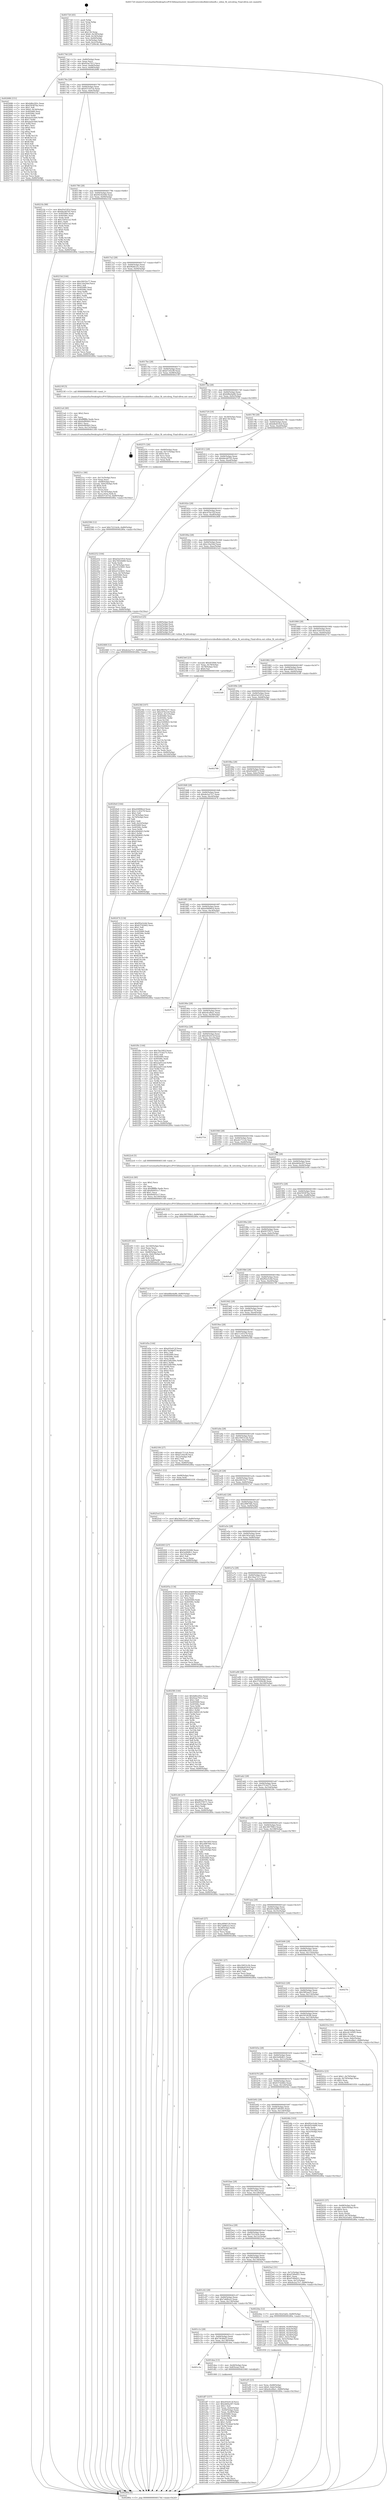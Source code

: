 digraph "0x401720" {
  label = "0x401720 (/mnt/c/Users/mathe/Desktop/tcc/POCII/binaries/extr_linuxdriversvideofbdevxilinxfb.c_xilinx_fb_setcolreg_Final-ollvm.out::main(0))"
  labelloc = "t"
  node[shape=record]

  Entry [label="",width=0.3,height=0.3,shape=circle,fillcolor=black,style=filled]
  "0x40174d" [label="{
     0x40174d [29]\l
     | [instrs]\l
     &nbsp;&nbsp;0x40174d \<+3\>: mov -0x80(%rbp),%eax\l
     &nbsp;&nbsp;0x401750 \<+2\>: mov %eax,%ecx\l
     &nbsp;&nbsp;0x401752 \<+6\>: sub $0x92ae7913,%ecx\l
     &nbsp;&nbsp;0x401758 \<+6\>: mov %eax,-0x84(%rbp)\l
     &nbsp;&nbsp;0x40175e \<+6\>: mov %ecx,-0x88(%rbp)\l
     &nbsp;&nbsp;0x401764 \<+6\>: je 0000000000402686 \<main+0xf66\>\l
  }"]
  "0x402686" [label="{
     0x402686 [151]\l
     | [instrs]\l
     &nbsp;&nbsp;0x402686 \<+5\>: mov $0x4d6e292c,%eax\l
     &nbsp;&nbsp;0x40268b \<+5\>: mov $0xf39387ba,%ecx\l
     &nbsp;&nbsp;0x402690 \<+2\>: mov $0x1,%dl\l
     &nbsp;&nbsp;0x402692 \<+7\>: movl $0x0,-0x30(%rbp)\l
     &nbsp;&nbsp;0x402699 \<+7\>: mov 0x405060,%esi\l
     &nbsp;&nbsp;0x4026a0 \<+7\>: mov 0x40506c,%edi\l
     &nbsp;&nbsp;0x4026a7 \<+3\>: mov %esi,%r8d\l
     &nbsp;&nbsp;0x4026aa \<+7\>: add $0xaacb1de0,%r8d\l
     &nbsp;&nbsp;0x4026b1 \<+4\>: sub $0x1,%r8d\l
     &nbsp;&nbsp;0x4026b5 \<+7\>: sub $0xaacb1de0,%r8d\l
     &nbsp;&nbsp;0x4026bc \<+4\>: imul %r8d,%esi\l
     &nbsp;&nbsp;0x4026c0 \<+3\>: and $0x1,%esi\l
     &nbsp;&nbsp;0x4026c3 \<+3\>: cmp $0x0,%esi\l
     &nbsp;&nbsp;0x4026c6 \<+4\>: sete %r9b\l
     &nbsp;&nbsp;0x4026ca \<+3\>: cmp $0xa,%edi\l
     &nbsp;&nbsp;0x4026cd \<+4\>: setl %r10b\l
     &nbsp;&nbsp;0x4026d1 \<+3\>: mov %r9b,%r11b\l
     &nbsp;&nbsp;0x4026d4 \<+4\>: xor $0xff,%r11b\l
     &nbsp;&nbsp;0x4026d8 \<+3\>: mov %r10b,%bl\l
     &nbsp;&nbsp;0x4026db \<+3\>: xor $0xff,%bl\l
     &nbsp;&nbsp;0x4026de \<+3\>: xor $0x0,%dl\l
     &nbsp;&nbsp;0x4026e1 \<+3\>: mov %r11b,%r14b\l
     &nbsp;&nbsp;0x4026e4 \<+4\>: and $0x0,%r14b\l
     &nbsp;&nbsp;0x4026e8 \<+3\>: and %dl,%r9b\l
     &nbsp;&nbsp;0x4026eb \<+3\>: mov %bl,%r15b\l
     &nbsp;&nbsp;0x4026ee \<+4\>: and $0x0,%r15b\l
     &nbsp;&nbsp;0x4026f2 \<+3\>: and %dl,%r10b\l
     &nbsp;&nbsp;0x4026f5 \<+3\>: or %r9b,%r14b\l
     &nbsp;&nbsp;0x4026f8 \<+3\>: or %r10b,%r15b\l
     &nbsp;&nbsp;0x4026fb \<+3\>: xor %r15b,%r14b\l
     &nbsp;&nbsp;0x4026fe \<+3\>: or %bl,%r11b\l
     &nbsp;&nbsp;0x402701 \<+4\>: xor $0xff,%r11b\l
     &nbsp;&nbsp;0x402705 \<+3\>: or $0x0,%dl\l
     &nbsp;&nbsp;0x402708 \<+3\>: and %dl,%r11b\l
     &nbsp;&nbsp;0x40270b \<+3\>: or %r11b,%r14b\l
     &nbsp;&nbsp;0x40270e \<+4\>: test $0x1,%r14b\l
     &nbsp;&nbsp;0x402712 \<+3\>: cmovne %ecx,%eax\l
     &nbsp;&nbsp;0x402715 \<+3\>: mov %eax,-0x80(%rbp)\l
     &nbsp;&nbsp;0x402718 \<+5\>: jmp 000000000040280a \<main+0x10ea\>\l
  }"]
  "0x40176a" [label="{
     0x40176a [28]\l
     | [instrs]\l
     &nbsp;&nbsp;0x40176a \<+5\>: jmp 000000000040176f \<main+0x4f\>\l
     &nbsp;&nbsp;0x40176f \<+6\>: mov -0x84(%rbp),%eax\l
     &nbsp;&nbsp;0x401775 \<+5\>: sub $0x937c67cb,%eax\l
     &nbsp;&nbsp;0x40177a \<+6\>: mov %eax,-0x8c(%rbp)\l
     &nbsp;&nbsp;0x401780 \<+6\>: je 00000000004021fa \<main+0xada\>\l
  }"]
  Exit [label="",width=0.3,height=0.3,shape=circle,fillcolor=black,style=filled,peripheries=2]
  "0x4021fa" [label="{
     0x4021fa [88]\l
     | [instrs]\l
     &nbsp;&nbsp;0x4021fa \<+5\>: mov $0xd3a53f1d,%eax\l
     &nbsp;&nbsp;0x4021ff \<+5\>: mov $0xbbcdd705,%ecx\l
     &nbsp;&nbsp;0x402204 \<+7\>: mov 0x405060,%edx\l
     &nbsp;&nbsp;0x40220b \<+7\>: mov 0x40506c,%esi\l
     &nbsp;&nbsp;0x402212 \<+2\>: mov %edx,%edi\l
     &nbsp;&nbsp;0x402214 \<+6\>: sub $0x33d5e1a2,%edi\l
     &nbsp;&nbsp;0x40221a \<+3\>: sub $0x1,%edi\l
     &nbsp;&nbsp;0x40221d \<+6\>: add $0x33d5e1a2,%edi\l
     &nbsp;&nbsp;0x402223 \<+3\>: imul %edi,%edx\l
     &nbsp;&nbsp;0x402226 \<+3\>: and $0x1,%edx\l
     &nbsp;&nbsp;0x402229 \<+3\>: cmp $0x0,%edx\l
     &nbsp;&nbsp;0x40222c \<+4\>: sete %r8b\l
     &nbsp;&nbsp;0x402230 \<+3\>: cmp $0xa,%esi\l
     &nbsp;&nbsp;0x402233 \<+4\>: setl %r9b\l
     &nbsp;&nbsp;0x402237 \<+3\>: mov %r8b,%r10b\l
     &nbsp;&nbsp;0x40223a \<+3\>: and %r9b,%r10b\l
     &nbsp;&nbsp;0x40223d \<+3\>: xor %r9b,%r8b\l
     &nbsp;&nbsp;0x402240 \<+3\>: or %r8b,%r10b\l
     &nbsp;&nbsp;0x402243 \<+4\>: test $0x1,%r10b\l
     &nbsp;&nbsp;0x402247 \<+3\>: cmovne %ecx,%eax\l
     &nbsp;&nbsp;0x40224a \<+3\>: mov %eax,-0x80(%rbp)\l
     &nbsp;&nbsp;0x40224d \<+5\>: jmp 000000000040280a \<main+0x10ea\>\l
  }"]
  "0x401786" [label="{
     0x401786 [28]\l
     | [instrs]\l
     &nbsp;&nbsp;0x401786 \<+5\>: jmp 000000000040178b \<main+0x6b\>\l
     &nbsp;&nbsp;0x40178b \<+6\>: mov -0x84(%rbp),%eax\l
     &nbsp;&nbsp;0x401791 \<+5\>: sub $0x94182446,%eax\l
     &nbsp;&nbsp;0x401796 \<+6\>: mov %eax,-0x90(%rbp)\l
     &nbsp;&nbsp;0x40179c \<+6\>: je 000000000040233d \<main+0xc1d\>\l
  }"]
  "0x4025cd" [label="{
     0x4025cd [12]\l
     | [instrs]\l
     &nbsp;&nbsp;0x4025cd \<+7\>: movl $0x34ae7217,-0x80(%rbp)\l
     &nbsp;&nbsp;0x4025d4 \<+5\>: jmp 000000000040280a \<main+0x10ea\>\l
  }"]
  "0x40233d" [label="{
     0x40233d [144]\l
     | [instrs]\l
     &nbsp;&nbsp;0x40233d \<+5\>: mov $0x29035e77,%eax\l
     &nbsp;&nbsp;0x402342 \<+5\>: mov $0xc16a54ef,%ecx\l
     &nbsp;&nbsp;0x402347 \<+2\>: mov $0x1,%dl\l
     &nbsp;&nbsp;0x402349 \<+7\>: mov 0x405060,%esi\l
     &nbsp;&nbsp;0x402350 \<+7\>: mov 0x40506c,%edi\l
     &nbsp;&nbsp;0x402357 \<+3\>: mov %esi,%r8d\l
     &nbsp;&nbsp;0x40235a \<+7\>: sub $0x51c73,%r8d\l
     &nbsp;&nbsp;0x402361 \<+4\>: sub $0x1,%r8d\l
     &nbsp;&nbsp;0x402365 \<+7\>: add $0x51c73,%r8d\l
     &nbsp;&nbsp;0x40236c \<+4\>: imul %r8d,%esi\l
     &nbsp;&nbsp;0x402370 \<+3\>: and $0x1,%esi\l
     &nbsp;&nbsp;0x402373 \<+3\>: cmp $0x0,%esi\l
     &nbsp;&nbsp;0x402376 \<+4\>: sete %r9b\l
     &nbsp;&nbsp;0x40237a \<+3\>: cmp $0xa,%edi\l
     &nbsp;&nbsp;0x40237d \<+4\>: setl %r10b\l
     &nbsp;&nbsp;0x402381 \<+3\>: mov %r9b,%r11b\l
     &nbsp;&nbsp;0x402384 \<+4\>: xor $0xff,%r11b\l
     &nbsp;&nbsp;0x402388 \<+3\>: mov %r10b,%bl\l
     &nbsp;&nbsp;0x40238b \<+3\>: xor $0xff,%bl\l
     &nbsp;&nbsp;0x40238e \<+3\>: xor $0x1,%dl\l
     &nbsp;&nbsp;0x402391 \<+3\>: mov %r11b,%r14b\l
     &nbsp;&nbsp;0x402394 \<+4\>: and $0xff,%r14b\l
     &nbsp;&nbsp;0x402398 \<+3\>: and %dl,%r9b\l
     &nbsp;&nbsp;0x40239b \<+3\>: mov %bl,%r15b\l
     &nbsp;&nbsp;0x40239e \<+4\>: and $0xff,%r15b\l
     &nbsp;&nbsp;0x4023a2 \<+3\>: and %dl,%r10b\l
     &nbsp;&nbsp;0x4023a5 \<+3\>: or %r9b,%r14b\l
     &nbsp;&nbsp;0x4023a8 \<+3\>: or %r10b,%r15b\l
     &nbsp;&nbsp;0x4023ab \<+3\>: xor %r15b,%r14b\l
     &nbsp;&nbsp;0x4023ae \<+3\>: or %bl,%r11b\l
     &nbsp;&nbsp;0x4023b1 \<+4\>: xor $0xff,%r11b\l
     &nbsp;&nbsp;0x4023b5 \<+3\>: or $0x1,%dl\l
     &nbsp;&nbsp;0x4023b8 \<+3\>: and %dl,%r11b\l
     &nbsp;&nbsp;0x4023bb \<+3\>: or %r11b,%r14b\l
     &nbsp;&nbsp;0x4023be \<+4\>: test $0x1,%r14b\l
     &nbsp;&nbsp;0x4023c2 \<+3\>: cmovne %ecx,%eax\l
     &nbsp;&nbsp;0x4023c5 \<+3\>: mov %eax,-0x80(%rbp)\l
     &nbsp;&nbsp;0x4023c8 \<+5\>: jmp 000000000040280a \<main+0x10ea\>\l
  }"]
  "0x4017a2" [label="{
     0x4017a2 [28]\l
     | [instrs]\l
     &nbsp;&nbsp;0x4017a2 \<+5\>: jmp 00000000004017a7 \<main+0x87\>\l
     &nbsp;&nbsp;0x4017a7 \<+6\>: mov -0x84(%rbp),%eax\l
     &nbsp;&nbsp;0x4017ad \<+5\>: sub $0x9fa8e25c,%eax\l
     &nbsp;&nbsp;0x4017b2 \<+6\>: mov %eax,-0x94(%rbp)\l
     &nbsp;&nbsp;0x4017b8 \<+6\>: je 00000000004025e5 \<main+0xec5\>\l
  }"]
  "0x402596" [label="{
     0x402596 [12]\l
     | [instrs]\l
     &nbsp;&nbsp;0x402596 \<+7\>: movl $0x72214cfe,-0x80(%rbp)\l
     &nbsp;&nbsp;0x40259d \<+5\>: jmp 000000000040280a \<main+0x10ea\>\l
  }"]
  "0x4025e5" [label="{
     0x4025e5\l
  }", style=dashed]
  "0x4017be" [label="{
     0x4017be [28]\l
     | [instrs]\l
     &nbsp;&nbsp;0x4017be \<+5\>: jmp 00000000004017c3 \<main+0xa3\>\l
     &nbsp;&nbsp;0x4017c3 \<+6\>: mov -0x84(%rbp),%eax\l
     &nbsp;&nbsp;0x4017c9 \<+5\>: sub $0xb7c92cf9,%eax\l
     &nbsp;&nbsp;0x4017ce \<+6\>: mov %eax,-0x98(%rbp)\l
     &nbsp;&nbsp;0x4017d4 \<+6\>: je 000000000040219f \<main+0xa7f\>\l
  }"]
  "0x4023fd" [label="{
     0x4023fd [107]\l
     | [instrs]\l
     &nbsp;&nbsp;0x4023fd \<+5\>: mov $0x29035e77,%ecx\l
     &nbsp;&nbsp;0x402402 \<+5\>: mov $0xc07bc52f,%edx\l
     &nbsp;&nbsp;0x402407 \<+7\>: movl $0x0,-0x7c(%rbp)\l
     &nbsp;&nbsp;0x40240e \<+7\>: mov 0x405060,%esi\l
     &nbsp;&nbsp;0x402415 \<+8\>: mov 0x40506c,%r8d\l
     &nbsp;&nbsp;0x40241d \<+3\>: mov %esi,%r10d\l
     &nbsp;&nbsp;0x402420 \<+7\>: sub $0x23200825,%r10d\l
     &nbsp;&nbsp;0x402427 \<+4\>: sub $0x1,%r10d\l
     &nbsp;&nbsp;0x40242b \<+7\>: add $0x23200825,%r10d\l
     &nbsp;&nbsp;0x402432 \<+4\>: imul %r10d,%esi\l
     &nbsp;&nbsp;0x402436 \<+3\>: and $0x1,%esi\l
     &nbsp;&nbsp;0x402439 \<+3\>: cmp $0x0,%esi\l
     &nbsp;&nbsp;0x40243c \<+4\>: sete %r11b\l
     &nbsp;&nbsp;0x402440 \<+4\>: cmp $0xa,%r8d\l
     &nbsp;&nbsp;0x402444 \<+3\>: setl %bl\l
     &nbsp;&nbsp;0x402447 \<+3\>: mov %r11b,%r14b\l
     &nbsp;&nbsp;0x40244a \<+3\>: and %bl,%r14b\l
     &nbsp;&nbsp;0x40244d \<+3\>: xor %bl,%r11b\l
     &nbsp;&nbsp;0x402450 \<+3\>: or %r11b,%r14b\l
     &nbsp;&nbsp;0x402453 \<+4\>: test $0x1,%r14b\l
     &nbsp;&nbsp;0x402457 \<+3\>: cmovne %edx,%ecx\l
     &nbsp;&nbsp;0x40245a \<+3\>: mov %ecx,-0x80(%rbp)\l
     &nbsp;&nbsp;0x40245d \<+6\>: mov %eax,-0x144(%rbp)\l
     &nbsp;&nbsp;0x402463 \<+5\>: jmp 000000000040280a \<main+0x10ea\>\l
  }"]
  "0x40219f" [label="{
     0x40219f [5]\l
     | [instrs]\l
     &nbsp;&nbsp;0x40219f \<+5\>: call 0000000000401160 \<next_i\>\l
     | [calls]\l
     &nbsp;&nbsp;0x401160 \{1\} (/mnt/c/Users/mathe/Desktop/tcc/POCII/binaries/extr_linuxdriversvideofbdevxilinxfb.c_xilinx_fb_setcolreg_Final-ollvm.out::next_i)\l
  }"]
  "0x4017da" [label="{
     0x4017da [28]\l
     | [instrs]\l
     &nbsp;&nbsp;0x4017da \<+5\>: jmp 00000000004017df \<main+0xbf\>\l
     &nbsp;&nbsp;0x4017df \<+6\>: mov -0x84(%rbp),%eax\l
     &nbsp;&nbsp;0x4017e5 \<+5\>: sub $0xb8be4a86,%eax\l
     &nbsp;&nbsp;0x4017ea \<+6\>: mov %eax,-0x9c(%rbp)\l
     &nbsp;&nbsp;0x4017f0 \<+6\>: je 0000000000402729 \<main+0x1009\>\l
  }"]
  "0x4023e6" [label="{
     0x4023e6 [23]\l
     | [instrs]\l
     &nbsp;&nbsp;0x4023e6 \<+10\>: movabs $0x4030b6,%rdi\l
     &nbsp;&nbsp;0x4023f0 \<+3\>: mov %eax,-0x78(%rbp)\l
     &nbsp;&nbsp;0x4023f3 \<+3\>: mov -0x78(%rbp),%esi\l
     &nbsp;&nbsp;0x4023f6 \<+2\>: mov $0x0,%al\l
     &nbsp;&nbsp;0x4023f8 \<+5\>: call 0000000000401040 \<printf@plt\>\l
     | [calls]\l
     &nbsp;&nbsp;0x401040 \{1\} (unknown)\l
  }"]
  "0x402729" [label="{
     0x402729 [19]\l
     | [instrs]\l
     &nbsp;&nbsp;0x402729 \<+3\>: mov -0x30(%rbp),%eax\l
     &nbsp;&nbsp;0x40272c \<+7\>: add $0x130,%rsp\l
     &nbsp;&nbsp;0x402733 \<+1\>: pop %rbx\l
     &nbsp;&nbsp;0x402734 \<+2\>: pop %r12\l
     &nbsp;&nbsp;0x402736 \<+2\>: pop %r14\l
     &nbsp;&nbsp;0x402738 \<+2\>: pop %r15\l
     &nbsp;&nbsp;0x40273a \<+1\>: pop %rbp\l
     &nbsp;&nbsp;0x40273b \<+1\>: ret\l
  }"]
  "0x4017f6" [label="{
     0x4017f6 [28]\l
     | [instrs]\l
     &nbsp;&nbsp;0x4017f6 \<+5\>: jmp 00000000004017fb \<main+0xdb\>\l
     &nbsp;&nbsp;0x4017fb \<+6\>: mov -0x84(%rbp),%eax\l
     &nbsp;&nbsp;0x401801 \<+5\>: sub $0xb8e810cd,%eax\l
     &nbsp;&nbsp;0x401806 \<+6\>: mov %eax,-0xa0(%rbp)\l
     &nbsp;&nbsp;0x40180c \<+6\>: je 000000000040257c \<main+0xe5c\>\l
  }"]
  "0x4022f3" [label="{
     0x4022f3 [43]\l
     | [instrs]\l
     &nbsp;&nbsp;0x4022f3 \<+6\>: mov -0x140(%rbp),%ecx\l
     &nbsp;&nbsp;0x4022f9 \<+3\>: imul %eax,%ecx\l
     &nbsp;&nbsp;0x4022fc \<+3\>: movslq %ecx,%rsi\l
     &nbsp;&nbsp;0x4022ff \<+4\>: mov -0x68(%rbp),%rdi\l
     &nbsp;&nbsp;0x402303 \<+4\>: movslq -0x6c(%rbp),%r8\l
     &nbsp;&nbsp;0x402307 \<+4\>: shl $0x4,%r8\l
     &nbsp;&nbsp;0x40230b \<+3\>: add %r8,%rdi\l
     &nbsp;&nbsp;0x40230e \<+4\>: mov %rsi,0x8(%rdi)\l
     &nbsp;&nbsp;0x402312 \<+7\>: movl $0x58f2aa25,-0x80(%rbp)\l
     &nbsp;&nbsp;0x402319 \<+5\>: jmp 000000000040280a \<main+0x10ea\>\l
  }"]
  "0x40257c" [label="{
     0x40257c [26]\l
     | [instrs]\l
     &nbsp;&nbsp;0x40257c \<+4\>: mov -0x68(%rbp),%rax\l
     &nbsp;&nbsp;0x402580 \<+4\>: movslq -0x7c(%rbp),%rcx\l
     &nbsp;&nbsp;0x402584 \<+4\>: shl $0x4,%rcx\l
     &nbsp;&nbsp;0x402588 \<+3\>: add %rcx,%rax\l
     &nbsp;&nbsp;0x40258b \<+3\>: mov (%rax),%rax\l
     &nbsp;&nbsp;0x40258e \<+3\>: mov %rax,%rdi\l
     &nbsp;&nbsp;0x402591 \<+5\>: call 0000000000401030 \<free@plt\>\l
     | [calls]\l
     &nbsp;&nbsp;0x401030 \{1\} (unknown)\l
  }"]
  "0x401812" [label="{
     0x401812 [28]\l
     | [instrs]\l
     &nbsp;&nbsp;0x401812 \<+5\>: jmp 0000000000401817 \<main+0xf7\>\l
     &nbsp;&nbsp;0x401817 \<+6\>: mov -0x84(%rbp),%eax\l
     &nbsp;&nbsp;0x40181d \<+5\>: sub $0xbbcdd705,%eax\l
     &nbsp;&nbsp;0x401822 \<+6\>: mov %eax,-0xa4(%rbp)\l
     &nbsp;&nbsp;0x401828 \<+6\>: je 0000000000402252 \<main+0xb32\>\l
  }"]
  "0x4022cb" [label="{
     0x4022cb [40]\l
     | [instrs]\l
     &nbsp;&nbsp;0x4022cb \<+5\>: mov $0x2,%ecx\l
     &nbsp;&nbsp;0x4022d0 \<+1\>: cltd\l
     &nbsp;&nbsp;0x4022d1 \<+2\>: idiv %ecx\l
     &nbsp;&nbsp;0x4022d3 \<+6\>: imul $0xfffffffe,%edx,%ecx\l
     &nbsp;&nbsp;0x4022d9 \<+6\>: add $0x84405cc7,%ecx\l
     &nbsp;&nbsp;0x4022df \<+3\>: add $0x1,%ecx\l
     &nbsp;&nbsp;0x4022e2 \<+6\>: sub $0x84405cc7,%ecx\l
     &nbsp;&nbsp;0x4022e8 \<+6\>: mov %ecx,-0x140(%rbp)\l
     &nbsp;&nbsp;0x4022ee \<+5\>: call 0000000000401160 \<next_i\>\l
     | [calls]\l
     &nbsp;&nbsp;0x401160 \{1\} (/mnt/c/Users/mathe/Desktop/tcc/POCII/binaries/extr_linuxdriversvideofbdevxilinxfb.c_xilinx_fb_setcolreg_Final-ollvm.out::next_i)\l
  }"]
  "0x402252" [label="{
     0x402252 [104]\l
     | [instrs]\l
     &nbsp;&nbsp;0x402252 \<+5\>: mov $0xd3a53f1d,%eax\l
     &nbsp;&nbsp;0x402257 \<+5\>: mov $0x76020d90,%ecx\l
     &nbsp;&nbsp;0x40225c \<+2\>: xor %edx,%edx\l
     &nbsp;&nbsp;0x40225e \<+3\>: mov -0x74(%rbp),%esi\l
     &nbsp;&nbsp;0x402261 \<+6\>: sub $0xa51d3641,%esi\l
     &nbsp;&nbsp;0x402267 \<+3\>: add $0x1,%esi\l
     &nbsp;&nbsp;0x40226a \<+6\>: add $0xa51d3641,%esi\l
     &nbsp;&nbsp;0x402270 \<+3\>: mov %esi,-0x74(%rbp)\l
     &nbsp;&nbsp;0x402273 \<+7\>: mov 0x405060,%esi\l
     &nbsp;&nbsp;0x40227a \<+7\>: mov 0x40506c,%edi\l
     &nbsp;&nbsp;0x402281 \<+3\>: sub $0x1,%edx\l
     &nbsp;&nbsp;0x402284 \<+3\>: mov %esi,%r8d\l
     &nbsp;&nbsp;0x402287 \<+3\>: add %edx,%r8d\l
     &nbsp;&nbsp;0x40228a \<+4\>: imul %r8d,%esi\l
     &nbsp;&nbsp;0x40228e \<+3\>: and $0x1,%esi\l
     &nbsp;&nbsp;0x402291 \<+3\>: cmp $0x0,%esi\l
     &nbsp;&nbsp;0x402294 \<+4\>: sete %r9b\l
     &nbsp;&nbsp;0x402298 \<+3\>: cmp $0xa,%edi\l
     &nbsp;&nbsp;0x40229b \<+4\>: setl %r10b\l
     &nbsp;&nbsp;0x40229f \<+3\>: mov %r9b,%r11b\l
     &nbsp;&nbsp;0x4022a2 \<+3\>: and %r10b,%r11b\l
     &nbsp;&nbsp;0x4022a5 \<+3\>: xor %r10b,%r9b\l
     &nbsp;&nbsp;0x4022a8 \<+3\>: or %r9b,%r11b\l
     &nbsp;&nbsp;0x4022ab \<+4\>: test $0x1,%r11b\l
     &nbsp;&nbsp;0x4022af \<+3\>: cmovne %ecx,%eax\l
     &nbsp;&nbsp;0x4022b2 \<+3\>: mov %eax,-0x80(%rbp)\l
     &nbsp;&nbsp;0x4022b5 \<+5\>: jmp 000000000040280a \<main+0x10ea\>\l
  }"]
  "0x40182e" [label="{
     0x40182e [28]\l
     | [instrs]\l
     &nbsp;&nbsp;0x40182e \<+5\>: jmp 0000000000401833 \<main+0x113\>\l
     &nbsp;&nbsp;0x401833 \<+6\>: mov -0x84(%rbp),%eax\l
     &nbsp;&nbsp;0x401839 \<+5\>: sub $0xc07bc52f,%eax\l
     &nbsp;&nbsp;0x40183e \<+6\>: mov %eax,-0xa8(%rbp)\l
     &nbsp;&nbsp;0x401844 \<+6\>: je 0000000000402468 \<main+0xd48\>\l
  }"]
  "0x4021cc" [label="{
     0x4021cc [46]\l
     | [instrs]\l
     &nbsp;&nbsp;0x4021cc \<+6\>: mov -0x13c(%rbp),%ecx\l
     &nbsp;&nbsp;0x4021d2 \<+3\>: imul %eax,%ecx\l
     &nbsp;&nbsp;0x4021d5 \<+4\>: mov -0x68(%rbp),%rsi\l
     &nbsp;&nbsp;0x4021d9 \<+4\>: movslq -0x6c(%rbp),%rdi\l
     &nbsp;&nbsp;0x4021dd \<+4\>: shl $0x4,%rdi\l
     &nbsp;&nbsp;0x4021e1 \<+3\>: add %rdi,%rsi\l
     &nbsp;&nbsp;0x4021e4 \<+3\>: mov (%rsi),%rsi\l
     &nbsp;&nbsp;0x4021e7 \<+4\>: movslq -0x74(%rbp),%rdi\l
     &nbsp;&nbsp;0x4021eb \<+3\>: mov %ecx,(%rsi,%rdi,4)\l
     &nbsp;&nbsp;0x4021ee \<+7\>: movl $0x937c67cb,-0x80(%rbp)\l
     &nbsp;&nbsp;0x4021f5 \<+5\>: jmp 000000000040280a \<main+0x10ea\>\l
  }"]
  "0x402468" [label="{
     0x402468 [12]\l
     | [instrs]\l
     &nbsp;&nbsp;0x402468 \<+7\>: movl $0xde2a27e7,-0x80(%rbp)\l
     &nbsp;&nbsp;0x40246f \<+5\>: jmp 000000000040280a \<main+0x10ea\>\l
  }"]
  "0x40184a" [label="{
     0x40184a [28]\l
     | [instrs]\l
     &nbsp;&nbsp;0x40184a \<+5\>: jmp 000000000040184f \<main+0x12f\>\l
     &nbsp;&nbsp;0x40184f \<+6\>: mov -0x84(%rbp),%eax\l
     &nbsp;&nbsp;0x401855 \<+5\>: sub $0xc16a54ef,%eax\l
     &nbsp;&nbsp;0x40185a \<+6\>: mov %eax,-0xac(%rbp)\l
     &nbsp;&nbsp;0x401860 \<+6\>: je 00000000004023cd \<main+0xcad\>\l
  }"]
  "0x4021a4" [label="{
     0x4021a4 [40]\l
     | [instrs]\l
     &nbsp;&nbsp;0x4021a4 \<+5\>: mov $0x2,%ecx\l
     &nbsp;&nbsp;0x4021a9 \<+1\>: cltd\l
     &nbsp;&nbsp;0x4021aa \<+2\>: idiv %ecx\l
     &nbsp;&nbsp;0x4021ac \<+6\>: imul $0xfffffffe,%edx,%ecx\l
     &nbsp;&nbsp;0x4021b2 \<+6\>: add $0xfed904b5,%ecx\l
     &nbsp;&nbsp;0x4021b8 \<+3\>: add $0x1,%ecx\l
     &nbsp;&nbsp;0x4021bb \<+6\>: sub $0xfed904b5,%ecx\l
     &nbsp;&nbsp;0x4021c1 \<+6\>: mov %ecx,-0x13c(%rbp)\l
     &nbsp;&nbsp;0x4021c7 \<+5\>: call 0000000000401160 \<next_i\>\l
     | [calls]\l
     &nbsp;&nbsp;0x401160 \{1\} (/mnt/c/Users/mathe/Desktop/tcc/POCII/binaries/extr_linuxdriversvideofbdevxilinxfb.c_xilinx_fb_setcolreg_Final-ollvm.out::next_i)\l
  }"]
  "0x4023cd" [label="{
     0x4023cd [25]\l
     | [instrs]\l
     &nbsp;&nbsp;0x4023cd \<+3\>: mov -0x48(%rbp),%edi\l
     &nbsp;&nbsp;0x4023d0 \<+3\>: mov -0x4c(%rbp),%esi\l
     &nbsp;&nbsp;0x4023d3 \<+3\>: mov -0x50(%rbp),%edx\l
     &nbsp;&nbsp;0x4023d6 \<+3\>: mov -0x54(%rbp),%ecx\l
     &nbsp;&nbsp;0x4023d9 \<+4\>: mov -0x58(%rbp),%r8d\l
     &nbsp;&nbsp;0x4023dd \<+4\>: mov -0x68(%rbp),%r9\l
     &nbsp;&nbsp;0x4023e1 \<+5\>: call 0000000000401240 \<xilinx_fb_setcolreg\>\l
     | [calls]\l
     &nbsp;&nbsp;0x401240 \{1\} (/mnt/c/Users/mathe/Desktop/tcc/POCII/binaries/extr_linuxdriversvideofbdevxilinxfb.c_xilinx_fb_setcolreg_Final-ollvm.out::xilinx_fb_setcolreg)\l
  }"]
  "0x401866" [label="{
     0x401866 [28]\l
     | [instrs]\l
     &nbsp;&nbsp;0x401866 \<+5\>: jmp 000000000040186b \<main+0x14b\>\l
     &nbsp;&nbsp;0x40186b \<+6\>: mov -0x84(%rbp),%eax\l
     &nbsp;&nbsp;0x401871 \<+5\>: sub $0xc5cfe518,%eax\l
     &nbsp;&nbsp;0x401876 \<+6\>: mov %eax,-0xb0(%rbp)\l
     &nbsp;&nbsp;0x40187c \<+6\>: je 000000000040273c \<main+0x101c\>\l
  }"]
  "0x402035" [label="{
     0x402035 [37]\l
     | [instrs]\l
     &nbsp;&nbsp;0x402035 \<+4\>: mov -0x68(%rbp),%rdi\l
     &nbsp;&nbsp;0x402039 \<+4\>: movslq -0x6c(%rbp),%rcx\l
     &nbsp;&nbsp;0x40203d \<+4\>: shl $0x4,%rcx\l
     &nbsp;&nbsp;0x402041 \<+3\>: add %rcx,%rdi\l
     &nbsp;&nbsp;0x402044 \<+3\>: mov %rax,(%rdi)\l
     &nbsp;&nbsp;0x402047 \<+7\>: movl $0x0,-0x74(%rbp)\l
     &nbsp;&nbsp;0x40204e \<+7\>: movl $0x342e5a62,-0x80(%rbp)\l
     &nbsp;&nbsp;0x402055 \<+5\>: jmp 000000000040280a \<main+0x10ea\>\l
  }"]
  "0x40273c" [label="{
     0x40273c\l
  }", style=dashed]
  "0x401882" [label="{
     0x401882 [28]\l
     | [instrs]\l
     &nbsp;&nbsp;0x401882 \<+5\>: jmp 0000000000401887 \<main+0x167\>\l
     &nbsp;&nbsp;0x401887 \<+6\>: mov -0x84(%rbp),%eax\l
     &nbsp;&nbsp;0x40188d \<+5\>: sub $0xcd09d129,%eax\l
     &nbsp;&nbsp;0x401892 \<+6\>: mov %eax,-0xb4(%rbp)\l
     &nbsp;&nbsp;0x401898 \<+6\>: je 00000000004025d9 \<main+0xeb9\>\l
  }"]
  "0x401ef5" [label="{
     0x401ef5 [23]\l
     | [instrs]\l
     &nbsp;&nbsp;0x401ef5 \<+4\>: mov %rax,-0x68(%rbp)\l
     &nbsp;&nbsp;0x401ef9 \<+7\>: movl $0x0,-0x6c(%rbp)\l
     &nbsp;&nbsp;0x401f00 \<+7\>: movl $0xe4cefba1,-0x80(%rbp)\l
     &nbsp;&nbsp;0x401f07 \<+5\>: jmp 000000000040280a \<main+0x10ea\>\l
  }"]
  "0x4025d9" [label="{
     0x4025d9\l
  }", style=dashed]
  "0x40189e" [label="{
     0x40189e [28]\l
     | [instrs]\l
     &nbsp;&nbsp;0x40189e \<+5\>: jmp 00000000004018a3 \<main+0x183\>\l
     &nbsp;&nbsp;0x4018a3 \<+6\>: mov -0x84(%rbp),%eax\l
     &nbsp;&nbsp;0x4018a9 \<+5\>: sub $0xd3a53f1d,%eax\l
     &nbsp;&nbsp;0x4018ae \<+6\>: mov %eax,-0xb8(%rbp)\l
     &nbsp;&nbsp;0x4018b4 \<+6\>: je 0000000000402788 \<main+0x1068\>\l
  }"]
  "0x401df7" [label="{
     0x401df7 [157]\l
     | [instrs]\l
     &nbsp;&nbsp;0x401df7 \<+5\>: mov $0xe93e412f,%ecx\l
     &nbsp;&nbsp;0x401dfc \<+5\>: mov $0xeb64a307,%edx\l
     &nbsp;&nbsp;0x401e01 \<+3\>: mov $0x1,%sil\l
     &nbsp;&nbsp;0x401e04 \<+3\>: mov %eax,-0x44(%rbp)\l
     &nbsp;&nbsp;0x401e07 \<+3\>: mov -0x44(%rbp),%eax\l
     &nbsp;&nbsp;0x401e0a \<+3\>: mov %eax,-0x28(%rbp)\l
     &nbsp;&nbsp;0x401e0d \<+7\>: mov 0x405060,%eax\l
     &nbsp;&nbsp;0x401e14 \<+8\>: mov 0x40506c,%r8d\l
     &nbsp;&nbsp;0x401e1c \<+3\>: mov %eax,%r9d\l
     &nbsp;&nbsp;0x401e1f \<+7\>: sub $0x170c8daf,%r9d\l
     &nbsp;&nbsp;0x401e26 \<+4\>: sub $0x1,%r9d\l
     &nbsp;&nbsp;0x401e2a \<+7\>: add $0x170c8daf,%r9d\l
     &nbsp;&nbsp;0x401e31 \<+4\>: imul %r9d,%eax\l
     &nbsp;&nbsp;0x401e35 \<+3\>: and $0x1,%eax\l
     &nbsp;&nbsp;0x401e38 \<+3\>: cmp $0x0,%eax\l
     &nbsp;&nbsp;0x401e3b \<+4\>: sete %r10b\l
     &nbsp;&nbsp;0x401e3f \<+4\>: cmp $0xa,%r8d\l
     &nbsp;&nbsp;0x401e43 \<+4\>: setl %r11b\l
     &nbsp;&nbsp;0x401e47 \<+3\>: mov %r10b,%bl\l
     &nbsp;&nbsp;0x401e4a \<+3\>: xor $0xff,%bl\l
     &nbsp;&nbsp;0x401e4d \<+3\>: mov %r11b,%r14b\l
     &nbsp;&nbsp;0x401e50 \<+4\>: xor $0xff,%r14b\l
     &nbsp;&nbsp;0x401e54 \<+4\>: xor $0x1,%sil\l
     &nbsp;&nbsp;0x401e58 \<+3\>: mov %bl,%r15b\l
     &nbsp;&nbsp;0x401e5b \<+4\>: and $0xff,%r15b\l
     &nbsp;&nbsp;0x401e5f \<+3\>: and %sil,%r10b\l
     &nbsp;&nbsp;0x401e62 \<+3\>: mov %r14b,%r12b\l
     &nbsp;&nbsp;0x401e65 \<+4\>: and $0xff,%r12b\l
     &nbsp;&nbsp;0x401e69 \<+3\>: and %sil,%r11b\l
     &nbsp;&nbsp;0x401e6c \<+3\>: or %r10b,%r15b\l
     &nbsp;&nbsp;0x401e6f \<+3\>: or %r11b,%r12b\l
     &nbsp;&nbsp;0x401e72 \<+3\>: xor %r12b,%r15b\l
     &nbsp;&nbsp;0x401e75 \<+3\>: or %r14b,%bl\l
     &nbsp;&nbsp;0x401e78 \<+3\>: xor $0xff,%bl\l
     &nbsp;&nbsp;0x401e7b \<+4\>: or $0x1,%sil\l
     &nbsp;&nbsp;0x401e7f \<+3\>: and %sil,%bl\l
     &nbsp;&nbsp;0x401e82 \<+3\>: or %bl,%r15b\l
     &nbsp;&nbsp;0x401e85 \<+4\>: test $0x1,%r15b\l
     &nbsp;&nbsp;0x401e89 \<+3\>: cmovne %edx,%ecx\l
     &nbsp;&nbsp;0x401e8c \<+3\>: mov %ecx,-0x80(%rbp)\l
     &nbsp;&nbsp;0x401e8f \<+5\>: jmp 000000000040280a \<main+0x10ea\>\l
  }"]
  "0x402788" [label="{
     0x402788\l
  }", style=dashed]
  "0x4018ba" [label="{
     0x4018ba [28]\l
     | [instrs]\l
     &nbsp;&nbsp;0x4018ba \<+5\>: jmp 00000000004018bf \<main+0x19f\>\l
     &nbsp;&nbsp;0x4018bf \<+6\>: mov -0x84(%rbp),%eax\l
     &nbsp;&nbsp;0x4018c5 \<+5\>: sub $0xd5e6f473,%eax\l
     &nbsp;&nbsp;0x4018ca \<+6\>: mov %eax,-0xbc(%rbp)\l
     &nbsp;&nbsp;0x4018d0 \<+6\>: je 00000000004020e0 \<main+0x9c0\>\l
  }"]
  "0x401c3a" [label="{
     0x401c3a\l
  }", style=dashed]
  "0x4020e0" [label="{
     0x4020e0 [164]\l
     | [instrs]\l
     &nbsp;&nbsp;0x4020e0 \<+5\>: mov $0xe04896cd,%eax\l
     &nbsp;&nbsp;0x4020e5 \<+5\>: mov $0x11c93279,%ecx\l
     &nbsp;&nbsp;0x4020ea \<+2\>: mov $0x1,%dl\l
     &nbsp;&nbsp;0x4020ec \<+3\>: mov -0x74(%rbp),%esi\l
     &nbsp;&nbsp;0x4020ef \<+3\>: cmp -0x70(%rbp),%esi\l
     &nbsp;&nbsp;0x4020f2 \<+4\>: setl %dil\l
     &nbsp;&nbsp;0x4020f6 \<+4\>: and $0x1,%dil\l
     &nbsp;&nbsp;0x4020fa \<+4\>: mov %dil,-0x22(%rbp)\l
     &nbsp;&nbsp;0x4020fe \<+7\>: mov 0x405060,%esi\l
     &nbsp;&nbsp;0x402105 \<+8\>: mov 0x40506c,%r8d\l
     &nbsp;&nbsp;0x40210d \<+3\>: mov %esi,%r9d\l
     &nbsp;&nbsp;0x402110 \<+7\>: add $0x2d0d643,%r9d\l
     &nbsp;&nbsp;0x402117 \<+4\>: sub $0x1,%r9d\l
     &nbsp;&nbsp;0x40211b \<+7\>: sub $0x2d0d643,%r9d\l
     &nbsp;&nbsp;0x402122 \<+4\>: imul %r9d,%esi\l
     &nbsp;&nbsp;0x402126 \<+3\>: and $0x1,%esi\l
     &nbsp;&nbsp;0x402129 \<+3\>: cmp $0x0,%esi\l
     &nbsp;&nbsp;0x40212c \<+4\>: sete %dil\l
     &nbsp;&nbsp;0x402130 \<+4\>: cmp $0xa,%r8d\l
     &nbsp;&nbsp;0x402134 \<+4\>: setl %r10b\l
     &nbsp;&nbsp;0x402138 \<+3\>: mov %dil,%r11b\l
     &nbsp;&nbsp;0x40213b \<+4\>: xor $0xff,%r11b\l
     &nbsp;&nbsp;0x40213f \<+3\>: mov %r10b,%bl\l
     &nbsp;&nbsp;0x402142 \<+3\>: xor $0xff,%bl\l
     &nbsp;&nbsp;0x402145 \<+3\>: xor $0x1,%dl\l
     &nbsp;&nbsp;0x402148 \<+3\>: mov %r11b,%r14b\l
     &nbsp;&nbsp;0x40214b \<+4\>: and $0xff,%r14b\l
     &nbsp;&nbsp;0x40214f \<+3\>: and %dl,%dil\l
     &nbsp;&nbsp;0x402152 \<+3\>: mov %bl,%r15b\l
     &nbsp;&nbsp;0x402155 \<+4\>: and $0xff,%r15b\l
     &nbsp;&nbsp;0x402159 \<+3\>: and %dl,%r10b\l
     &nbsp;&nbsp;0x40215c \<+3\>: or %dil,%r14b\l
     &nbsp;&nbsp;0x40215f \<+3\>: or %r10b,%r15b\l
     &nbsp;&nbsp;0x402162 \<+3\>: xor %r15b,%r14b\l
     &nbsp;&nbsp;0x402165 \<+3\>: or %bl,%r11b\l
     &nbsp;&nbsp;0x402168 \<+4\>: xor $0xff,%r11b\l
     &nbsp;&nbsp;0x40216c \<+3\>: or $0x1,%dl\l
     &nbsp;&nbsp;0x40216f \<+3\>: and %dl,%r11b\l
     &nbsp;&nbsp;0x402172 \<+3\>: or %r11b,%r14b\l
     &nbsp;&nbsp;0x402175 \<+4\>: test $0x1,%r14b\l
     &nbsp;&nbsp;0x402179 \<+3\>: cmovne %ecx,%eax\l
     &nbsp;&nbsp;0x40217c \<+3\>: mov %eax,-0x80(%rbp)\l
     &nbsp;&nbsp;0x40217f \<+5\>: jmp 000000000040280a \<main+0x10ea\>\l
  }"]
  "0x4018d6" [label="{
     0x4018d6 [28]\l
     | [instrs]\l
     &nbsp;&nbsp;0x4018d6 \<+5\>: jmp 00000000004018db \<main+0x1bb\>\l
     &nbsp;&nbsp;0x4018db \<+6\>: mov -0x84(%rbp),%eax\l
     &nbsp;&nbsp;0x4018e1 \<+5\>: sub $0xde2a27e7,%eax\l
     &nbsp;&nbsp;0x4018e6 \<+6\>: mov %eax,-0xc0(%rbp)\l
     &nbsp;&nbsp;0x4018ec \<+6\>: je 0000000000402474 \<main+0xd54\>\l
  }"]
  "0x401dea" [label="{
     0x401dea [13]\l
     | [instrs]\l
     &nbsp;&nbsp;0x401dea \<+4\>: mov -0x40(%rbp),%rax\l
     &nbsp;&nbsp;0x401dee \<+4\>: mov 0x8(%rax),%rdi\l
     &nbsp;&nbsp;0x401df2 \<+5\>: call 0000000000401060 \<atoi@plt\>\l
     | [calls]\l
     &nbsp;&nbsp;0x401060 \{1\} (unknown)\l
  }"]
  "0x402474" [label="{
     0x402474 [134]\l
     | [instrs]\l
     &nbsp;&nbsp;0x402474 \<+5\>: mov $0xf92e5c6d,%eax\l
     &nbsp;&nbsp;0x402479 \<+5\>: mov $0x637d2662,%ecx\l
     &nbsp;&nbsp;0x40247e \<+2\>: mov $0x1,%dl\l
     &nbsp;&nbsp;0x402480 \<+2\>: xor %esi,%esi\l
     &nbsp;&nbsp;0x402482 \<+7\>: mov 0x405060,%edi\l
     &nbsp;&nbsp;0x402489 \<+8\>: mov 0x40506c,%r8d\l
     &nbsp;&nbsp;0x402491 \<+3\>: sub $0x1,%esi\l
     &nbsp;&nbsp;0x402494 \<+3\>: mov %edi,%r9d\l
     &nbsp;&nbsp;0x402497 \<+3\>: add %esi,%r9d\l
     &nbsp;&nbsp;0x40249a \<+4\>: imul %r9d,%edi\l
     &nbsp;&nbsp;0x40249e \<+3\>: and $0x1,%edi\l
     &nbsp;&nbsp;0x4024a1 \<+3\>: cmp $0x0,%edi\l
     &nbsp;&nbsp;0x4024a4 \<+4\>: sete %r10b\l
     &nbsp;&nbsp;0x4024a8 \<+4\>: cmp $0xa,%r8d\l
     &nbsp;&nbsp;0x4024ac \<+4\>: setl %r11b\l
     &nbsp;&nbsp;0x4024b0 \<+3\>: mov %r10b,%bl\l
     &nbsp;&nbsp;0x4024b3 \<+3\>: xor $0xff,%bl\l
     &nbsp;&nbsp;0x4024b6 \<+3\>: mov %r11b,%r14b\l
     &nbsp;&nbsp;0x4024b9 \<+4\>: xor $0xff,%r14b\l
     &nbsp;&nbsp;0x4024bd \<+3\>: xor $0x0,%dl\l
     &nbsp;&nbsp;0x4024c0 \<+3\>: mov %bl,%r15b\l
     &nbsp;&nbsp;0x4024c3 \<+4\>: and $0x0,%r15b\l
     &nbsp;&nbsp;0x4024c7 \<+3\>: and %dl,%r10b\l
     &nbsp;&nbsp;0x4024ca \<+3\>: mov %r14b,%r12b\l
     &nbsp;&nbsp;0x4024cd \<+4\>: and $0x0,%r12b\l
     &nbsp;&nbsp;0x4024d1 \<+3\>: and %dl,%r11b\l
     &nbsp;&nbsp;0x4024d4 \<+3\>: or %r10b,%r15b\l
     &nbsp;&nbsp;0x4024d7 \<+3\>: or %r11b,%r12b\l
     &nbsp;&nbsp;0x4024da \<+3\>: xor %r12b,%r15b\l
     &nbsp;&nbsp;0x4024dd \<+3\>: or %r14b,%bl\l
     &nbsp;&nbsp;0x4024e0 \<+3\>: xor $0xff,%bl\l
     &nbsp;&nbsp;0x4024e3 \<+3\>: or $0x0,%dl\l
     &nbsp;&nbsp;0x4024e6 \<+2\>: and %dl,%bl\l
     &nbsp;&nbsp;0x4024e8 \<+3\>: or %bl,%r15b\l
     &nbsp;&nbsp;0x4024eb \<+4\>: test $0x1,%r15b\l
     &nbsp;&nbsp;0x4024ef \<+3\>: cmovne %ecx,%eax\l
     &nbsp;&nbsp;0x4024f2 \<+3\>: mov %eax,-0x80(%rbp)\l
     &nbsp;&nbsp;0x4024f5 \<+5\>: jmp 000000000040280a \<main+0x10ea\>\l
  }"]
  "0x4018f2" [label="{
     0x4018f2 [28]\l
     | [instrs]\l
     &nbsp;&nbsp;0x4018f2 \<+5\>: jmp 00000000004018f7 \<main+0x1d7\>\l
     &nbsp;&nbsp;0x4018f7 \<+6\>: mov -0x84(%rbp),%eax\l
     &nbsp;&nbsp;0x4018fd \<+5\>: sub $0xe04896cd,%eax\l
     &nbsp;&nbsp;0x401902 \<+6\>: mov %eax,-0xc4(%rbp)\l
     &nbsp;&nbsp;0x401908 \<+6\>: je 000000000040277c \<main+0x105c\>\l
  }"]
  "0x401c1e" [label="{
     0x401c1e [28]\l
     | [instrs]\l
     &nbsp;&nbsp;0x401c1e \<+5\>: jmp 0000000000401c23 \<main+0x503\>\l
     &nbsp;&nbsp;0x401c23 \<+6\>: mov -0x84(%rbp),%eax\l
     &nbsp;&nbsp;0x401c29 \<+5\>: sub $0x7dc9def3,%eax\l
     &nbsp;&nbsp;0x401c2e \<+6\>: mov %eax,-0x138(%rbp)\l
     &nbsp;&nbsp;0x401c34 \<+6\>: je 0000000000401dea \<main+0x6ca\>\l
  }"]
  "0x40277c" [label="{
     0x40277c\l
  }", style=dashed]
  "0x40190e" [label="{
     0x40190e [28]\l
     | [instrs]\l
     &nbsp;&nbsp;0x40190e \<+5\>: jmp 0000000000401913 \<main+0x1f3\>\l
     &nbsp;&nbsp;0x401913 \<+6\>: mov -0x84(%rbp),%eax\l
     &nbsp;&nbsp;0x401919 \<+5\>: sub $0xe4cefba1,%eax\l
     &nbsp;&nbsp;0x40191e \<+6\>: mov %eax,-0xc8(%rbp)\l
     &nbsp;&nbsp;0x401924 \<+6\>: je 0000000000401f0c \<main+0x7ec\>\l
  }"]
  "0x401ebb" [label="{
     0x401ebb [58]\l
     | [instrs]\l
     &nbsp;&nbsp;0x401ebb \<+7\>: movl $0x64,-0x48(%rbp)\l
     &nbsp;&nbsp;0x401ec2 \<+7\>: movl $0x64,-0x4c(%rbp)\l
     &nbsp;&nbsp;0x401ec9 \<+7\>: movl $0x64,-0x50(%rbp)\l
     &nbsp;&nbsp;0x401ed0 \<+7\>: movl $0x64,-0x54(%rbp)\l
     &nbsp;&nbsp;0x401ed7 \<+7\>: movl $0x64,-0x58(%rbp)\l
     &nbsp;&nbsp;0x401ede \<+7\>: movl $0x1,-0x5c(%rbp)\l
     &nbsp;&nbsp;0x401ee5 \<+4\>: movslq -0x5c(%rbp),%rax\l
     &nbsp;&nbsp;0x401ee9 \<+4\>: shl $0x4,%rax\l
     &nbsp;&nbsp;0x401eed \<+3\>: mov %rax,%rdi\l
     &nbsp;&nbsp;0x401ef0 \<+5\>: call 0000000000401050 \<malloc@plt\>\l
     | [calls]\l
     &nbsp;&nbsp;0x401050 \{1\} (unknown)\l
  }"]
  "0x401f0c" [label="{
     0x401f0c [144]\l
     | [instrs]\l
     &nbsp;&nbsp;0x401f0c \<+5\>: mov $0x70e19f1f,%eax\l
     &nbsp;&nbsp;0x401f11 \<+5\>: mov $0x37534275,%ecx\l
     &nbsp;&nbsp;0x401f16 \<+2\>: mov $0x1,%dl\l
     &nbsp;&nbsp;0x401f18 \<+7\>: mov 0x405060,%esi\l
     &nbsp;&nbsp;0x401f1f \<+7\>: mov 0x40506c,%edi\l
     &nbsp;&nbsp;0x401f26 \<+3\>: mov %esi,%r8d\l
     &nbsp;&nbsp;0x401f29 \<+7\>: sub $0xeaa01ced,%r8d\l
     &nbsp;&nbsp;0x401f30 \<+4\>: sub $0x1,%r8d\l
     &nbsp;&nbsp;0x401f34 \<+7\>: add $0xeaa01ced,%r8d\l
     &nbsp;&nbsp;0x401f3b \<+4\>: imul %r8d,%esi\l
     &nbsp;&nbsp;0x401f3f \<+3\>: and $0x1,%esi\l
     &nbsp;&nbsp;0x401f42 \<+3\>: cmp $0x0,%esi\l
     &nbsp;&nbsp;0x401f45 \<+4\>: sete %r9b\l
     &nbsp;&nbsp;0x401f49 \<+3\>: cmp $0xa,%edi\l
     &nbsp;&nbsp;0x401f4c \<+4\>: setl %r10b\l
     &nbsp;&nbsp;0x401f50 \<+3\>: mov %r9b,%r11b\l
     &nbsp;&nbsp;0x401f53 \<+4\>: xor $0xff,%r11b\l
     &nbsp;&nbsp;0x401f57 \<+3\>: mov %r10b,%bl\l
     &nbsp;&nbsp;0x401f5a \<+3\>: xor $0xff,%bl\l
     &nbsp;&nbsp;0x401f5d \<+3\>: xor $0x1,%dl\l
     &nbsp;&nbsp;0x401f60 \<+3\>: mov %r11b,%r14b\l
     &nbsp;&nbsp;0x401f63 \<+4\>: and $0xff,%r14b\l
     &nbsp;&nbsp;0x401f67 \<+3\>: and %dl,%r9b\l
     &nbsp;&nbsp;0x401f6a \<+3\>: mov %bl,%r15b\l
     &nbsp;&nbsp;0x401f6d \<+4\>: and $0xff,%r15b\l
     &nbsp;&nbsp;0x401f71 \<+3\>: and %dl,%r10b\l
     &nbsp;&nbsp;0x401f74 \<+3\>: or %r9b,%r14b\l
     &nbsp;&nbsp;0x401f77 \<+3\>: or %r10b,%r15b\l
     &nbsp;&nbsp;0x401f7a \<+3\>: xor %r15b,%r14b\l
     &nbsp;&nbsp;0x401f7d \<+3\>: or %bl,%r11b\l
     &nbsp;&nbsp;0x401f80 \<+4\>: xor $0xff,%r11b\l
     &nbsp;&nbsp;0x401f84 \<+3\>: or $0x1,%dl\l
     &nbsp;&nbsp;0x401f87 \<+3\>: and %dl,%r11b\l
     &nbsp;&nbsp;0x401f8a \<+3\>: or %r11b,%r14b\l
     &nbsp;&nbsp;0x401f8d \<+4\>: test $0x1,%r14b\l
     &nbsp;&nbsp;0x401f91 \<+3\>: cmovne %ecx,%eax\l
     &nbsp;&nbsp;0x401f94 \<+3\>: mov %eax,-0x80(%rbp)\l
     &nbsp;&nbsp;0x401f97 \<+5\>: jmp 000000000040280a \<main+0x10ea\>\l
  }"]
  "0x40192a" [label="{
     0x40192a [28]\l
     | [instrs]\l
     &nbsp;&nbsp;0x40192a \<+5\>: jmp 000000000040192f \<main+0x20f\>\l
     &nbsp;&nbsp;0x40192f \<+6\>: mov -0x84(%rbp),%eax\l
     &nbsp;&nbsp;0x401935 \<+5\>: sub $0xe93e412f,%eax\l
     &nbsp;&nbsp;0x40193a \<+6\>: mov %eax,-0xcc(%rbp)\l
     &nbsp;&nbsp;0x401940 \<+6\>: je 0000000000402754 \<main+0x1034\>\l
  }"]
  "0x401c02" [label="{
     0x401c02 [28]\l
     | [instrs]\l
     &nbsp;&nbsp;0x401c02 \<+5\>: jmp 0000000000401c07 \<main+0x4e7\>\l
     &nbsp;&nbsp;0x401c07 \<+6\>: mov -0x84(%rbp),%eax\l
     &nbsp;&nbsp;0x401c0d \<+5\>: sub $0x7abf6ca3,%eax\l
     &nbsp;&nbsp;0x401c12 \<+6\>: mov %eax,-0x134(%rbp)\l
     &nbsp;&nbsp;0x401c18 \<+6\>: je 0000000000401ebb \<main+0x79b\>\l
  }"]
  "0x402754" [label="{
     0x402754\l
  }", style=dashed]
  "0x401946" [label="{
     0x401946 [28]\l
     | [instrs]\l
     &nbsp;&nbsp;0x401946 \<+5\>: jmp 000000000040194b \<main+0x22b\>\l
     &nbsp;&nbsp;0x40194b \<+6\>: mov -0x84(%rbp),%eax\l
     &nbsp;&nbsp;0x401951 \<+5\>: sub $0xeb1711cb,%eax\l
     &nbsp;&nbsp;0x401956 \<+6\>: mov %eax,-0xd0(%rbp)\l
     &nbsp;&nbsp;0x40195c \<+6\>: je 00000000004022c6 \<main+0xba6\>\l
  }"]
  "0x4022ba" [label="{
     0x4022ba [12]\l
     | [instrs]\l
     &nbsp;&nbsp;0x4022ba \<+7\>: movl $0x342e5a62,-0x80(%rbp)\l
     &nbsp;&nbsp;0x4022c1 \<+5\>: jmp 000000000040280a \<main+0x10ea\>\l
  }"]
  "0x4022c6" [label="{
     0x4022c6 [5]\l
     | [instrs]\l
     &nbsp;&nbsp;0x4022c6 \<+5\>: call 0000000000401160 \<next_i\>\l
     | [calls]\l
     &nbsp;&nbsp;0x401160 \{1\} (/mnt/c/Users/mathe/Desktop/tcc/POCII/binaries/extr_linuxdriversvideofbdevxilinxfb.c_xilinx_fb_setcolreg_Final-ollvm.out::next_i)\l
  }"]
  "0x401962" [label="{
     0x401962 [28]\l
     | [instrs]\l
     &nbsp;&nbsp;0x401962 \<+5\>: jmp 0000000000401967 \<main+0x247\>\l
     &nbsp;&nbsp;0x401967 \<+6\>: mov -0x84(%rbp),%eax\l
     &nbsp;&nbsp;0x40196d \<+5\>: sub $0xeb64a307,%eax\l
     &nbsp;&nbsp;0x401972 \<+6\>: mov %eax,-0xd4(%rbp)\l
     &nbsp;&nbsp;0x401978 \<+6\>: je 0000000000401e94 \<main+0x774\>\l
  }"]
  "0x401be6" [label="{
     0x401be6 [28]\l
     | [instrs]\l
     &nbsp;&nbsp;0x401be6 \<+5\>: jmp 0000000000401beb \<main+0x4cb\>\l
     &nbsp;&nbsp;0x401beb \<+6\>: mov -0x84(%rbp),%eax\l
     &nbsp;&nbsp;0x401bf1 \<+5\>: sub $0x76020d90,%eax\l
     &nbsp;&nbsp;0x401bf6 \<+6\>: mov %eax,-0x130(%rbp)\l
     &nbsp;&nbsp;0x401bfc \<+6\>: je 00000000004022ba \<main+0xb9a\>\l
  }"]
  "0x401e94" [label="{
     0x401e94 [12]\l
     | [instrs]\l
     &nbsp;&nbsp;0x401e94 \<+7\>: movl $0x3857f0b3,-0x80(%rbp)\l
     &nbsp;&nbsp;0x401e9b \<+5\>: jmp 000000000040280a \<main+0x10ea\>\l
  }"]
  "0x40197e" [label="{
     0x40197e [28]\l
     | [instrs]\l
     &nbsp;&nbsp;0x40197e \<+5\>: jmp 0000000000401983 \<main+0x263\>\l
     &nbsp;&nbsp;0x401983 \<+6\>: mov -0x84(%rbp),%eax\l
     &nbsp;&nbsp;0x401989 \<+5\>: sub $0xf39387ba,%eax\l
     &nbsp;&nbsp;0x40198e \<+6\>: mov %eax,-0xd8(%rbp)\l
     &nbsp;&nbsp;0x401994 \<+6\>: je 000000000040271d \<main+0xffd\>\l
  }"]
  "0x4025a2" [label="{
     0x4025a2 [31]\l
     | [instrs]\l
     &nbsp;&nbsp;0x4025a2 \<+3\>: mov -0x7c(%rbp),%eax\l
     &nbsp;&nbsp;0x4025a5 \<+5\>: add $0xd7d9a921,%eax\l
     &nbsp;&nbsp;0x4025aa \<+3\>: add $0x1,%eax\l
     &nbsp;&nbsp;0x4025ad \<+5\>: sub $0xd7d9a921,%eax\l
     &nbsp;&nbsp;0x4025b2 \<+3\>: mov %eax,-0x7c(%rbp)\l
     &nbsp;&nbsp;0x4025b5 \<+7\>: movl $0xde2a27e7,-0x80(%rbp)\l
     &nbsp;&nbsp;0x4025bc \<+5\>: jmp 000000000040280a \<main+0x10ea\>\l
  }"]
  "0x40271d" [label="{
     0x40271d [12]\l
     | [instrs]\l
     &nbsp;&nbsp;0x40271d \<+7\>: movl $0xb8be4a86,-0x80(%rbp)\l
     &nbsp;&nbsp;0x402724 \<+5\>: jmp 000000000040280a \<main+0x10ea\>\l
  }"]
  "0x40199a" [label="{
     0x40199a [28]\l
     | [instrs]\l
     &nbsp;&nbsp;0x40199a \<+5\>: jmp 000000000040199f \<main+0x27f\>\l
     &nbsp;&nbsp;0x40199f \<+6\>: mov -0x84(%rbp),%eax\l
     &nbsp;&nbsp;0x4019a5 \<+5\>: sub $0xf4379571,%eax\l
     &nbsp;&nbsp;0x4019aa \<+6\>: mov %eax,-0xdc(%rbp)\l
     &nbsp;&nbsp;0x4019b0 \<+6\>: je 0000000000401c5f \<main+0x53f\>\l
  }"]
  "0x401bca" [label="{
     0x401bca [28]\l
     | [instrs]\l
     &nbsp;&nbsp;0x401bca \<+5\>: jmp 0000000000401bcf \<main+0x4af\>\l
     &nbsp;&nbsp;0x401bcf \<+6\>: mov -0x84(%rbp),%eax\l
     &nbsp;&nbsp;0x401bd5 \<+5\>: sub $0x72214cfe,%eax\l
     &nbsp;&nbsp;0x401bda \<+6\>: mov %eax,-0x12c(%rbp)\l
     &nbsp;&nbsp;0x401be0 \<+6\>: je 00000000004025a2 \<main+0xe82\>\l
  }"]
  "0x401c5f" [label="{
     0x401c5f\l
  }", style=dashed]
  "0x4019b6" [label="{
     0x4019b6 [28]\l
     | [instrs]\l
     &nbsp;&nbsp;0x4019b6 \<+5\>: jmp 00000000004019bb \<main+0x29b\>\l
     &nbsp;&nbsp;0x4019bb \<+6\>: mov -0x84(%rbp),%eax\l
     &nbsp;&nbsp;0x4019c1 \<+5\>: sub $0xf92e5c6d,%eax\l
     &nbsp;&nbsp;0x4019c6 \<+6\>: mov %eax,-0xe0(%rbp)\l
     &nbsp;&nbsp;0x4019cc \<+6\>: je 00000000004027f0 \<main+0x10d0\>\l
  }"]
  "0x402770" [label="{
     0x402770\l
  }", style=dashed]
  "0x4027f0" [label="{
     0x4027f0\l
  }", style=dashed]
  "0x4019d2" [label="{
     0x4019d2 [28]\l
     | [instrs]\l
     &nbsp;&nbsp;0x4019d2 \<+5\>: jmp 00000000004019d7 \<main+0x2b7\>\l
     &nbsp;&nbsp;0x4019d7 \<+6\>: mov -0x84(%rbp),%eax\l
     &nbsp;&nbsp;0x4019dd \<+5\>: sub $0xd92a176,%eax\l
     &nbsp;&nbsp;0x4019e2 \<+6\>: mov %eax,-0xe4(%rbp)\l
     &nbsp;&nbsp;0x4019e8 \<+6\>: je 0000000000401d5a \<main+0x63a\>\l
  }"]
  "0x401bae" [label="{
     0x401bae [28]\l
     | [instrs]\l
     &nbsp;&nbsp;0x401bae \<+5\>: jmp 0000000000401bb3 \<main+0x493\>\l
     &nbsp;&nbsp;0x401bb3 \<+6\>: mov -0x84(%rbp),%eax\l
     &nbsp;&nbsp;0x401bb9 \<+5\>: sub $0x70e19f1f,%eax\l
     &nbsp;&nbsp;0x401bbe \<+6\>: mov %eax,-0x128(%rbp)\l
     &nbsp;&nbsp;0x401bc4 \<+6\>: je 0000000000402770 \<main+0x1050\>\l
  }"]
  "0x401d5a" [label="{
     0x401d5a [144]\l
     | [instrs]\l
     &nbsp;&nbsp;0x401d5a \<+5\>: mov $0xe93e412f,%eax\l
     &nbsp;&nbsp;0x401d5f \<+5\>: mov $0x7dc9def3,%ecx\l
     &nbsp;&nbsp;0x401d64 \<+2\>: mov $0x1,%dl\l
     &nbsp;&nbsp;0x401d66 \<+7\>: mov 0x405060,%esi\l
     &nbsp;&nbsp;0x401d6d \<+7\>: mov 0x40506c,%edi\l
     &nbsp;&nbsp;0x401d74 \<+3\>: mov %esi,%r8d\l
     &nbsp;&nbsp;0x401d77 \<+7\>: add $0x526b300c,%r8d\l
     &nbsp;&nbsp;0x401d7e \<+4\>: sub $0x1,%r8d\l
     &nbsp;&nbsp;0x401d82 \<+7\>: sub $0x526b300c,%r8d\l
     &nbsp;&nbsp;0x401d89 \<+4\>: imul %r8d,%esi\l
     &nbsp;&nbsp;0x401d8d \<+3\>: and $0x1,%esi\l
     &nbsp;&nbsp;0x401d90 \<+3\>: cmp $0x0,%esi\l
     &nbsp;&nbsp;0x401d93 \<+4\>: sete %r9b\l
     &nbsp;&nbsp;0x401d97 \<+3\>: cmp $0xa,%edi\l
     &nbsp;&nbsp;0x401d9a \<+4\>: setl %r10b\l
     &nbsp;&nbsp;0x401d9e \<+3\>: mov %r9b,%r11b\l
     &nbsp;&nbsp;0x401da1 \<+4\>: xor $0xff,%r11b\l
     &nbsp;&nbsp;0x401da5 \<+3\>: mov %r10b,%bl\l
     &nbsp;&nbsp;0x401da8 \<+3\>: xor $0xff,%bl\l
     &nbsp;&nbsp;0x401dab \<+3\>: xor $0x0,%dl\l
     &nbsp;&nbsp;0x401dae \<+3\>: mov %r11b,%r14b\l
     &nbsp;&nbsp;0x401db1 \<+4\>: and $0x0,%r14b\l
     &nbsp;&nbsp;0x401db5 \<+3\>: and %dl,%r9b\l
     &nbsp;&nbsp;0x401db8 \<+3\>: mov %bl,%r15b\l
     &nbsp;&nbsp;0x401dbb \<+4\>: and $0x0,%r15b\l
     &nbsp;&nbsp;0x401dbf \<+3\>: and %dl,%r10b\l
     &nbsp;&nbsp;0x401dc2 \<+3\>: or %r9b,%r14b\l
     &nbsp;&nbsp;0x401dc5 \<+3\>: or %r10b,%r15b\l
     &nbsp;&nbsp;0x401dc8 \<+3\>: xor %r15b,%r14b\l
     &nbsp;&nbsp;0x401dcb \<+3\>: or %bl,%r11b\l
     &nbsp;&nbsp;0x401dce \<+4\>: xor $0xff,%r11b\l
     &nbsp;&nbsp;0x401dd2 \<+3\>: or $0x0,%dl\l
     &nbsp;&nbsp;0x401dd5 \<+3\>: and %dl,%r11b\l
     &nbsp;&nbsp;0x401dd8 \<+3\>: or %r11b,%r14b\l
     &nbsp;&nbsp;0x401ddb \<+4\>: test $0x1,%r14b\l
     &nbsp;&nbsp;0x401ddf \<+3\>: cmovne %ecx,%eax\l
     &nbsp;&nbsp;0x401de2 \<+3\>: mov %eax,-0x80(%rbp)\l
     &nbsp;&nbsp;0x401de5 \<+5\>: jmp 000000000040280a \<main+0x10ea\>\l
  }"]
  "0x4019ee" [label="{
     0x4019ee [28]\l
     | [instrs]\l
     &nbsp;&nbsp;0x4019ee \<+5\>: jmp 00000000004019f3 \<main+0x2d3\>\l
     &nbsp;&nbsp;0x4019f3 \<+6\>: mov -0x84(%rbp),%eax\l
     &nbsp;&nbsp;0x4019f9 \<+5\>: sub $0x11c93279,%eax\l
     &nbsp;&nbsp;0x4019fe \<+6\>: mov %eax,-0xe8(%rbp)\l
     &nbsp;&nbsp;0x401a04 \<+6\>: je 0000000000402184 \<main+0xa64\>\l
  }"]
  "0x401cef" [label="{
     0x401cef\l
  }", style=dashed]
  "0x402184" [label="{
     0x402184 [27]\l
     | [instrs]\l
     &nbsp;&nbsp;0x402184 \<+5\>: mov $0xeb1711cb,%eax\l
     &nbsp;&nbsp;0x402189 \<+5\>: mov $0xb7c92cf9,%ecx\l
     &nbsp;&nbsp;0x40218e \<+3\>: mov -0x22(%rbp),%dl\l
     &nbsp;&nbsp;0x402191 \<+3\>: test $0x1,%dl\l
     &nbsp;&nbsp;0x402194 \<+3\>: cmovne %ecx,%eax\l
     &nbsp;&nbsp;0x402197 \<+3\>: mov %eax,-0x80(%rbp)\l
     &nbsp;&nbsp;0x40219a \<+5\>: jmp 000000000040280a \<main+0x10ea\>\l
  }"]
  "0x401a0a" [label="{
     0x401a0a [28]\l
     | [instrs]\l
     &nbsp;&nbsp;0x401a0a \<+5\>: jmp 0000000000401a0f \<main+0x2ef\>\l
     &nbsp;&nbsp;0x401a0f \<+6\>: mov -0x84(%rbp),%eax\l
     &nbsp;&nbsp;0x401a15 \<+5\>: sub $0x19053c2b,%eax\l
     &nbsp;&nbsp;0x401a1a \<+6\>: mov %eax,-0xec(%rbp)\l
     &nbsp;&nbsp;0x401a20 \<+6\>: je 00000000004025c1 \<main+0xea1\>\l
  }"]
  "0x401b92" [label="{
     0x401b92 [28]\l
     | [instrs]\l
     &nbsp;&nbsp;0x401b92 \<+5\>: jmp 0000000000401b97 \<main+0x477\>\l
     &nbsp;&nbsp;0x401b97 \<+6\>: mov -0x84(%rbp),%eax\l
     &nbsp;&nbsp;0x401b9d \<+5\>: sub $0x67c89305,%eax\l
     &nbsp;&nbsp;0x401ba2 \<+6\>: mov %eax,-0x124(%rbp)\l
     &nbsp;&nbsp;0x401ba8 \<+6\>: je 0000000000401cef \<main+0x5cf\>\l
  }"]
  "0x4025c1" [label="{
     0x4025c1 [12]\l
     | [instrs]\l
     &nbsp;&nbsp;0x4025c1 \<+4\>: mov -0x68(%rbp),%rax\l
     &nbsp;&nbsp;0x4025c5 \<+3\>: mov %rax,%rdi\l
     &nbsp;&nbsp;0x4025c8 \<+5\>: call 0000000000401030 \<free@plt\>\l
     | [calls]\l
     &nbsp;&nbsp;0x401030 \{1\} (unknown)\l
  }"]
  "0x401a26" [label="{
     0x401a26 [28]\l
     | [instrs]\l
     &nbsp;&nbsp;0x401a26 \<+5\>: jmp 0000000000401a2b \<main+0x30b\>\l
     &nbsp;&nbsp;0x401a2b \<+6\>: mov -0x84(%rbp),%eax\l
     &nbsp;&nbsp;0x401a31 \<+5\>: sub $0x29035e77,%eax\l
     &nbsp;&nbsp;0x401a36 \<+6\>: mov %eax,-0xf0(%rbp)\l
     &nbsp;&nbsp;0x401a3c \<+6\>: je 00000000004027a7 \<main+0x1087\>\l
  }"]
  "0x4024fa" [label="{
     0x4024fa [103]\l
     | [instrs]\l
     &nbsp;&nbsp;0x4024fa \<+5\>: mov $0xf92e5c6d,%eax\l
     &nbsp;&nbsp;0x4024ff \<+5\>: mov $0x405c0d90,%ecx\l
     &nbsp;&nbsp;0x402504 \<+2\>: xor %edx,%edx\l
     &nbsp;&nbsp;0x402506 \<+3\>: mov -0x7c(%rbp),%esi\l
     &nbsp;&nbsp;0x402509 \<+3\>: cmp -0x5c(%rbp),%esi\l
     &nbsp;&nbsp;0x40250c \<+4\>: setl %dil\l
     &nbsp;&nbsp;0x402510 \<+4\>: and $0x1,%dil\l
     &nbsp;&nbsp;0x402514 \<+4\>: mov %dil,-0x21(%rbp)\l
     &nbsp;&nbsp;0x402518 \<+7\>: mov 0x405060,%esi\l
     &nbsp;&nbsp;0x40251f \<+8\>: mov 0x40506c,%r8d\l
     &nbsp;&nbsp;0x402527 \<+3\>: sub $0x1,%edx\l
     &nbsp;&nbsp;0x40252a \<+3\>: mov %esi,%r9d\l
     &nbsp;&nbsp;0x40252d \<+3\>: add %edx,%r9d\l
     &nbsp;&nbsp;0x402530 \<+4\>: imul %r9d,%esi\l
     &nbsp;&nbsp;0x402534 \<+3\>: and $0x1,%esi\l
     &nbsp;&nbsp;0x402537 \<+3\>: cmp $0x0,%esi\l
     &nbsp;&nbsp;0x40253a \<+4\>: sete %dil\l
     &nbsp;&nbsp;0x40253e \<+4\>: cmp $0xa,%r8d\l
     &nbsp;&nbsp;0x402542 \<+4\>: setl %r10b\l
     &nbsp;&nbsp;0x402546 \<+3\>: mov %dil,%r11b\l
     &nbsp;&nbsp;0x402549 \<+3\>: and %r10b,%r11b\l
     &nbsp;&nbsp;0x40254c \<+3\>: xor %r10b,%dil\l
     &nbsp;&nbsp;0x40254f \<+3\>: or %dil,%r11b\l
     &nbsp;&nbsp;0x402552 \<+4\>: test $0x1,%r11b\l
     &nbsp;&nbsp;0x402556 \<+3\>: cmovne %ecx,%eax\l
     &nbsp;&nbsp;0x402559 \<+3\>: mov %eax,-0x80(%rbp)\l
     &nbsp;&nbsp;0x40255c \<+5\>: jmp 000000000040280a \<main+0x10ea\>\l
  }"]
  "0x4027a7" [label="{
     0x4027a7\l
  }", style=dashed]
  "0x401a42" [label="{
     0x401a42 [28]\l
     | [instrs]\l
     &nbsp;&nbsp;0x401a42 \<+5\>: jmp 0000000000401a47 \<main+0x327\>\l
     &nbsp;&nbsp;0x401a47 \<+6\>: mov -0x84(%rbp),%eax\l
     &nbsp;&nbsp;0x401a4d \<+5\>: sub $0x2f9876fe,%eax\l
     &nbsp;&nbsp;0x401a52 \<+6\>: mov %eax,-0xf4(%rbp)\l
     &nbsp;&nbsp;0x401a58 \<+6\>: je 0000000000402003 \<main+0x8e3\>\l
  }"]
  "0x401b76" [label="{
     0x401b76 [28]\l
     | [instrs]\l
     &nbsp;&nbsp;0x401b76 \<+5\>: jmp 0000000000401b7b \<main+0x45b\>\l
     &nbsp;&nbsp;0x401b7b \<+6\>: mov -0x84(%rbp),%eax\l
     &nbsp;&nbsp;0x401b81 \<+5\>: sub $0x637d2662,%eax\l
     &nbsp;&nbsp;0x401b86 \<+6\>: mov %eax,-0x120(%rbp)\l
     &nbsp;&nbsp;0x401b8c \<+6\>: je 00000000004024fa \<main+0xdda\>\l
  }"]
  "0x402003" [label="{
     0x402003 [27]\l
     | [instrs]\l
     &nbsp;&nbsp;0x402003 \<+5\>: mov $0x94182446,%eax\l
     &nbsp;&nbsp;0x402008 \<+5\>: mov $0x5e06dfc1,%ecx\l
     &nbsp;&nbsp;0x40200d \<+3\>: mov -0x23(%rbp),%dl\l
     &nbsp;&nbsp;0x402010 \<+3\>: test $0x1,%dl\l
     &nbsp;&nbsp;0x402013 \<+3\>: cmovne %ecx,%eax\l
     &nbsp;&nbsp;0x402016 \<+3\>: mov %eax,-0x80(%rbp)\l
     &nbsp;&nbsp;0x402019 \<+5\>: jmp 000000000040280a \<main+0x10ea\>\l
  }"]
  "0x401a5e" [label="{
     0x401a5e [28]\l
     | [instrs]\l
     &nbsp;&nbsp;0x401a5e \<+5\>: jmp 0000000000401a63 \<main+0x343\>\l
     &nbsp;&nbsp;0x401a63 \<+6\>: mov -0x84(%rbp),%eax\l
     &nbsp;&nbsp;0x401a69 \<+5\>: sub $0x342e5a62,%eax\l
     &nbsp;&nbsp;0x401a6e \<+6\>: mov %eax,-0xf8(%rbp)\l
     &nbsp;&nbsp;0x401a74 \<+6\>: je 000000000040205a \<main+0x93a\>\l
  }"]
  "0x40201e" [label="{
     0x40201e [23]\l
     | [instrs]\l
     &nbsp;&nbsp;0x40201e \<+7\>: movl $0x1,-0x70(%rbp)\l
     &nbsp;&nbsp;0x402025 \<+4\>: movslq -0x70(%rbp),%rax\l
     &nbsp;&nbsp;0x402029 \<+4\>: shl $0x2,%rax\l
     &nbsp;&nbsp;0x40202d \<+3\>: mov %rax,%rdi\l
     &nbsp;&nbsp;0x402030 \<+5\>: call 0000000000401050 \<malloc@plt\>\l
     | [calls]\l
     &nbsp;&nbsp;0x401050 \{1\} (unknown)\l
  }"]
  "0x40205a" [label="{
     0x40205a [134]\l
     | [instrs]\l
     &nbsp;&nbsp;0x40205a \<+5\>: mov $0xe04896cd,%eax\l
     &nbsp;&nbsp;0x40205f \<+5\>: mov $0xd5e6f473,%ecx\l
     &nbsp;&nbsp;0x402064 \<+2\>: mov $0x1,%dl\l
     &nbsp;&nbsp;0x402066 \<+2\>: xor %esi,%esi\l
     &nbsp;&nbsp;0x402068 \<+7\>: mov 0x405060,%edi\l
     &nbsp;&nbsp;0x40206f \<+8\>: mov 0x40506c,%r8d\l
     &nbsp;&nbsp;0x402077 \<+3\>: sub $0x1,%esi\l
     &nbsp;&nbsp;0x40207a \<+3\>: mov %edi,%r9d\l
     &nbsp;&nbsp;0x40207d \<+3\>: add %esi,%r9d\l
     &nbsp;&nbsp;0x402080 \<+4\>: imul %r9d,%edi\l
     &nbsp;&nbsp;0x402084 \<+3\>: and $0x1,%edi\l
     &nbsp;&nbsp;0x402087 \<+3\>: cmp $0x0,%edi\l
     &nbsp;&nbsp;0x40208a \<+4\>: sete %r10b\l
     &nbsp;&nbsp;0x40208e \<+4\>: cmp $0xa,%r8d\l
     &nbsp;&nbsp;0x402092 \<+4\>: setl %r11b\l
     &nbsp;&nbsp;0x402096 \<+3\>: mov %r10b,%bl\l
     &nbsp;&nbsp;0x402099 \<+3\>: xor $0xff,%bl\l
     &nbsp;&nbsp;0x40209c \<+3\>: mov %r11b,%r14b\l
     &nbsp;&nbsp;0x40209f \<+4\>: xor $0xff,%r14b\l
     &nbsp;&nbsp;0x4020a3 \<+3\>: xor $0x0,%dl\l
     &nbsp;&nbsp;0x4020a6 \<+3\>: mov %bl,%r15b\l
     &nbsp;&nbsp;0x4020a9 \<+4\>: and $0x0,%r15b\l
     &nbsp;&nbsp;0x4020ad \<+3\>: and %dl,%r10b\l
     &nbsp;&nbsp;0x4020b0 \<+3\>: mov %r14b,%r12b\l
     &nbsp;&nbsp;0x4020b3 \<+4\>: and $0x0,%r12b\l
     &nbsp;&nbsp;0x4020b7 \<+3\>: and %dl,%r11b\l
     &nbsp;&nbsp;0x4020ba \<+3\>: or %r10b,%r15b\l
     &nbsp;&nbsp;0x4020bd \<+3\>: or %r11b,%r12b\l
     &nbsp;&nbsp;0x4020c0 \<+3\>: xor %r12b,%r15b\l
     &nbsp;&nbsp;0x4020c3 \<+3\>: or %r14b,%bl\l
     &nbsp;&nbsp;0x4020c6 \<+3\>: xor $0xff,%bl\l
     &nbsp;&nbsp;0x4020c9 \<+3\>: or $0x0,%dl\l
     &nbsp;&nbsp;0x4020cc \<+2\>: and %dl,%bl\l
     &nbsp;&nbsp;0x4020ce \<+3\>: or %bl,%r15b\l
     &nbsp;&nbsp;0x4020d1 \<+4\>: test $0x1,%r15b\l
     &nbsp;&nbsp;0x4020d5 \<+3\>: cmovne %ecx,%eax\l
     &nbsp;&nbsp;0x4020d8 \<+3\>: mov %eax,-0x80(%rbp)\l
     &nbsp;&nbsp;0x4020db \<+5\>: jmp 000000000040280a \<main+0x10ea\>\l
  }"]
  "0x401a7a" [label="{
     0x401a7a [28]\l
     | [instrs]\l
     &nbsp;&nbsp;0x401a7a \<+5\>: jmp 0000000000401a7f \<main+0x35f\>\l
     &nbsp;&nbsp;0x401a7f \<+6\>: mov -0x84(%rbp),%eax\l
     &nbsp;&nbsp;0x401a85 \<+5\>: sub $0x34ae7217,%eax\l
     &nbsp;&nbsp;0x401a8a \<+6\>: mov %eax,-0xfc(%rbp)\l
     &nbsp;&nbsp;0x401a90 \<+6\>: je 00000000004025f6 \<main+0xed6\>\l
  }"]
  "0x401b5a" [label="{
     0x401b5a [28]\l
     | [instrs]\l
     &nbsp;&nbsp;0x401b5a \<+5\>: jmp 0000000000401b5f \<main+0x43f\>\l
     &nbsp;&nbsp;0x401b5f \<+6\>: mov -0x84(%rbp),%eax\l
     &nbsp;&nbsp;0x401b65 \<+5\>: sub $0x5e06dfc1,%eax\l
     &nbsp;&nbsp;0x401b6a \<+6\>: mov %eax,-0x11c(%rbp)\l
     &nbsp;&nbsp;0x401b70 \<+6\>: je 000000000040201e \<main+0x8fe\>\l
  }"]
  "0x4025f6" [label="{
     0x4025f6 [144]\l
     | [instrs]\l
     &nbsp;&nbsp;0x4025f6 \<+5\>: mov $0x4d6e292c,%eax\l
     &nbsp;&nbsp;0x4025fb \<+5\>: mov $0x92ae7913,%ecx\l
     &nbsp;&nbsp;0x402600 \<+2\>: mov $0x1,%dl\l
     &nbsp;&nbsp;0x402602 \<+7\>: mov 0x405060,%esi\l
     &nbsp;&nbsp;0x402609 \<+7\>: mov 0x40506c,%edi\l
     &nbsp;&nbsp;0x402610 \<+3\>: mov %esi,%r8d\l
     &nbsp;&nbsp;0x402613 \<+7\>: sub $0x14d04120,%r8d\l
     &nbsp;&nbsp;0x40261a \<+4\>: sub $0x1,%r8d\l
     &nbsp;&nbsp;0x40261e \<+7\>: add $0x14d04120,%r8d\l
     &nbsp;&nbsp;0x402625 \<+4\>: imul %r8d,%esi\l
     &nbsp;&nbsp;0x402629 \<+3\>: and $0x1,%esi\l
     &nbsp;&nbsp;0x40262c \<+3\>: cmp $0x0,%esi\l
     &nbsp;&nbsp;0x40262f \<+4\>: sete %r9b\l
     &nbsp;&nbsp;0x402633 \<+3\>: cmp $0xa,%edi\l
     &nbsp;&nbsp;0x402636 \<+4\>: setl %r10b\l
     &nbsp;&nbsp;0x40263a \<+3\>: mov %r9b,%r11b\l
     &nbsp;&nbsp;0x40263d \<+4\>: xor $0xff,%r11b\l
     &nbsp;&nbsp;0x402641 \<+3\>: mov %r10b,%bl\l
     &nbsp;&nbsp;0x402644 \<+3\>: xor $0xff,%bl\l
     &nbsp;&nbsp;0x402647 \<+3\>: xor $0x1,%dl\l
     &nbsp;&nbsp;0x40264a \<+3\>: mov %r11b,%r14b\l
     &nbsp;&nbsp;0x40264d \<+4\>: and $0xff,%r14b\l
     &nbsp;&nbsp;0x402651 \<+3\>: and %dl,%r9b\l
     &nbsp;&nbsp;0x402654 \<+3\>: mov %bl,%r15b\l
     &nbsp;&nbsp;0x402657 \<+4\>: and $0xff,%r15b\l
     &nbsp;&nbsp;0x40265b \<+3\>: and %dl,%r10b\l
     &nbsp;&nbsp;0x40265e \<+3\>: or %r9b,%r14b\l
     &nbsp;&nbsp;0x402661 \<+3\>: or %r10b,%r15b\l
     &nbsp;&nbsp;0x402664 \<+3\>: xor %r15b,%r14b\l
     &nbsp;&nbsp;0x402667 \<+3\>: or %bl,%r11b\l
     &nbsp;&nbsp;0x40266a \<+4\>: xor $0xff,%r11b\l
     &nbsp;&nbsp;0x40266e \<+3\>: or $0x1,%dl\l
     &nbsp;&nbsp;0x402671 \<+3\>: and %dl,%r11b\l
     &nbsp;&nbsp;0x402674 \<+3\>: or %r11b,%r14b\l
     &nbsp;&nbsp;0x402677 \<+4\>: test $0x1,%r14b\l
     &nbsp;&nbsp;0x40267b \<+3\>: cmovne %ecx,%eax\l
     &nbsp;&nbsp;0x40267e \<+3\>: mov %eax,-0x80(%rbp)\l
     &nbsp;&nbsp;0x402681 \<+5\>: jmp 000000000040280a \<main+0x10ea\>\l
  }"]
  "0x401a96" [label="{
     0x401a96 [28]\l
     | [instrs]\l
     &nbsp;&nbsp;0x401a96 \<+5\>: jmp 0000000000401a9b \<main+0x37b\>\l
     &nbsp;&nbsp;0x401a9b \<+6\>: mov -0x84(%rbp),%eax\l
     &nbsp;&nbsp;0x401aa1 \<+5\>: sub $0x37209c46,%eax\l
     &nbsp;&nbsp;0x401aa6 \<+6\>: mov %eax,-0x100(%rbp)\l
     &nbsp;&nbsp;0x401aac \<+6\>: je 0000000000401c44 \<main+0x524\>\l
  }"]
  "0x401d4e" [label="{
     0x401d4e\l
  }", style=dashed]
  "0x401c44" [label="{
     0x401c44 [27]\l
     | [instrs]\l
     &nbsp;&nbsp;0x401c44 \<+5\>: mov $0xd92a176,%eax\l
     &nbsp;&nbsp;0x401c49 \<+5\>: mov $0xf4379571,%ecx\l
     &nbsp;&nbsp;0x401c4e \<+3\>: mov -0x2c(%rbp),%edx\l
     &nbsp;&nbsp;0x401c51 \<+3\>: cmp $0x2,%edx\l
     &nbsp;&nbsp;0x401c54 \<+3\>: cmovne %ecx,%eax\l
     &nbsp;&nbsp;0x401c57 \<+3\>: mov %eax,-0x80(%rbp)\l
     &nbsp;&nbsp;0x401c5a \<+5\>: jmp 000000000040280a \<main+0x10ea\>\l
  }"]
  "0x401ab2" [label="{
     0x401ab2 [28]\l
     | [instrs]\l
     &nbsp;&nbsp;0x401ab2 \<+5\>: jmp 0000000000401ab7 \<main+0x397\>\l
     &nbsp;&nbsp;0x401ab7 \<+6\>: mov -0x84(%rbp),%eax\l
     &nbsp;&nbsp;0x401abd \<+5\>: sub $0x37534275,%eax\l
     &nbsp;&nbsp;0x401ac2 \<+6\>: mov %eax,-0x104(%rbp)\l
     &nbsp;&nbsp;0x401ac8 \<+6\>: je 0000000000401f9c \<main+0x87c\>\l
  }"]
  "0x40280a" [label="{
     0x40280a [5]\l
     | [instrs]\l
     &nbsp;&nbsp;0x40280a \<+5\>: jmp 000000000040174d \<main+0x2d\>\l
  }"]
  "0x401720" [label="{
     0x401720 [45]\l
     | [instrs]\l
     &nbsp;&nbsp;0x401720 \<+1\>: push %rbp\l
     &nbsp;&nbsp;0x401721 \<+3\>: mov %rsp,%rbp\l
     &nbsp;&nbsp;0x401724 \<+2\>: push %r15\l
     &nbsp;&nbsp;0x401726 \<+2\>: push %r14\l
     &nbsp;&nbsp;0x401728 \<+2\>: push %r12\l
     &nbsp;&nbsp;0x40172a \<+1\>: push %rbx\l
     &nbsp;&nbsp;0x40172b \<+7\>: sub $0x130,%rsp\l
     &nbsp;&nbsp;0x401732 \<+7\>: movl $0x0,-0x30(%rbp)\l
     &nbsp;&nbsp;0x401739 \<+3\>: mov %edi,-0x34(%rbp)\l
     &nbsp;&nbsp;0x40173c \<+4\>: mov %rsi,-0x40(%rbp)\l
     &nbsp;&nbsp;0x401740 \<+3\>: mov -0x34(%rbp),%edi\l
     &nbsp;&nbsp;0x401743 \<+3\>: mov %edi,-0x2c(%rbp)\l
     &nbsp;&nbsp;0x401746 \<+7\>: movl $0x37209c46,-0x80(%rbp)\l
  }"]
  "0x401b3e" [label="{
     0x401b3e [28]\l
     | [instrs]\l
     &nbsp;&nbsp;0x401b3e \<+5\>: jmp 0000000000401b43 \<main+0x423\>\l
     &nbsp;&nbsp;0x401b43 \<+6\>: mov -0x84(%rbp),%eax\l
     &nbsp;&nbsp;0x401b49 \<+5\>: sub $0x591f42fb,%eax\l
     &nbsp;&nbsp;0x401b4e \<+6\>: mov %eax,-0x118(%rbp)\l
     &nbsp;&nbsp;0x401b54 \<+6\>: je 0000000000401d4e \<main+0x62e\>\l
  }"]
  "0x401f9c" [label="{
     0x401f9c [103]\l
     | [instrs]\l
     &nbsp;&nbsp;0x401f9c \<+5\>: mov $0x70e19f1f,%eax\l
     &nbsp;&nbsp;0x401fa1 \<+5\>: mov $0x2f9876fe,%ecx\l
     &nbsp;&nbsp;0x401fa6 \<+2\>: xor %edx,%edx\l
     &nbsp;&nbsp;0x401fa8 \<+3\>: mov -0x6c(%rbp),%esi\l
     &nbsp;&nbsp;0x401fab \<+3\>: cmp -0x5c(%rbp),%esi\l
     &nbsp;&nbsp;0x401fae \<+4\>: setl %dil\l
     &nbsp;&nbsp;0x401fb2 \<+4\>: and $0x1,%dil\l
     &nbsp;&nbsp;0x401fb6 \<+4\>: mov %dil,-0x23(%rbp)\l
     &nbsp;&nbsp;0x401fba \<+7\>: mov 0x405060,%esi\l
     &nbsp;&nbsp;0x401fc1 \<+8\>: mov 0x40506c,%r8d\l
     &nbsp;&nbsp;0x401fc9 \<+3\>: sub $0x1,%edx\l
     &nbsp;&nbsp;0x401fcc \<+3\>: mov %esi,%r9d\l
     &nbsp;&nbsp;0x401fcf \<+3\>: add %edx,%r9d\l
     &nbsp;&nbsp;0x401fd2 \<+4\>: imul %r9d,%esi\l
     &nbsp;&nbsp;0x401fd6 \<+3\>: and $0x1,%esi\l
     &nbsp;&nbsp;0x401fd9 \<+3\>: cmp $0x0,%esi\l
     &nbsp;&nbsp;0x401fdc \<+4\>: sete %dil\l
     &nbsp;&nbsp;0x401fe0 \<+4\>: cmp $0xa,%r8d\l
     &nbsp;&nbsp;0x401fe4 \<+4\>: setl %r10b\l
     &nbsp;&nbsp;0x401fe8 \<+3\>: mov %dil,%r11b\l
     &nbsp;&nbsp;0x401feb \<+3\>: and %r10b,%r11b\l
     &nbsp;&nbsp;0x401fee \<+3\>: xor %r10b,%dil\l
     &nbsp;&nbsp;0x401ff1 \<+3\>: or %dil,%r11b\l
     &nbsp;&nbsp;0x401ff4 \<+4\>: test $0x1,%r11b\l
     &nbsp;&nbsp;0x401ff8 \<+3\>: cmovne %ecx,%eax\l
     &nbsp;&nbsp;0x401ffb \<+3\>: mov %eax,-0x80(%rbp)\l
     &nbsp;&nbsp;0x401ffe \<+5\>: jmp 000000000040280a \<main+0x10ea\>\l
  }"]
  "0x401ace" [label="{
     0x401ace [28]\l
     | [instrs]\l
     &nbsp;&nbsp;0x401ace \<+5\>: jmp 0000000000401ad3 \<main+0x3b3\>\l
     &nbsp;&nbsp;0x401ad3 \<+6\>: mov -0x84(%rbp),%eax\l
     &nbsp;&nbsp;0x401ad9 \<+5\>: sub $0x3857f0b3,%eax\l
     &nbsp;&nbsp;0x401ade \<+6\>: mov %eax,-0x108(%rbp)\l
     &nbsp;&nbsp;0x401ae4 \<+6\>: je 0000000000401ea0 \<main+0x780\>\l
  }"]
  "0x40231e" [label="{
     0x40231e [31]\l
     | [instrs]\l
     &nbsp;&nbsp;0x40231e \<+3\>: mov -0x6c(%rbp),%eax\l
     &nbsp;&nbsp;0x402321 \<+5\>: sub $0xcdc1d5d5,%eax\l
     &nbsp;&nbsp;0x402326 \<+3\>: add $0x1,%eax\l
     &nbsp;&nbsp;0x402329 \<+5\>: add $0xcdc1d5d5,%eax\l
     &nbsp;&nbsp;0x40232e \<+3\>: mov %eax,-0x6c(%rbp)\l
     &nbsp;&nbsp;0x402331 \<+7\>: movl $0xe4cefba1,-0x80(%rbp)\l
     &nbsp;&nbsp;0x402338 \<+5\>: jmp 000000000040280a \<main+0x10ea\>\l
  }"]
  "0x401ea0" [label="{
     0x401ea0 [27]\l
     | [instrs]\l
     &nbsp;&nbsp;0x401ea0 \<+5\>: mov $0xcd09d129,%eax\l
     &nbsp;&nbsp;0x401ea5 \<+5\>: mov $0x7abf6ca3,%ecx\l
     &nbsp;&nbsp;0x401eaa \<+3\>: mov -0x28(%rbp),%edx\l
     &nbsp;&nbsp;0x401ead \<+3\>: cmp $0x0,%edx\l
     &nbsp;&nbsp;0x401eb0 \<+3\>: cmove %ecx,%eax\l
     &nbsp;&nbsp;0x401eb3 \<+3\>: mov %eax,-0x80(%rbp)\l
     &nbsp;&nbsp;0x401eb6 \<+5\>: jmp 000000000040280a \<main+0x10ea\>\l
  }"]
  "0x401aea" [label="{
     0x401aea [28]\l
     | [instrs]\l
     &nbsp;&nbsp;0x401aea \<+5\>: jmp 0000000000401aef \<main+0x3cf\>\l
     &nbsp;&nbsp;0x401aef \<+6\>: mov -0x84(%rbp),%eax\l
     &nbsp;&nbsp;0x401af5 \<+5\>: sub $0x405c0d90,%eax\l
     &nbsp;&nbsp;0x401afa \<+6\>: mov %eax,-0x10c(%rbp)\l
     &nbsp;&nbsp;0x401b00 \<+6\>: je 0000000000402561 \<main+0xe41\>\l
  }"]
  "0x401b22" [label="{
     0x401b22 [28]\l
     | [instrs]\l
     &nbsp;&nbsp;0x401b22 \<+5\>: jmp 0000000000401b27 \<main+0x407\>\l
     &nbsp;&nbsp;0x401b27 \<+6\>: mov -0x84(%rbp),%eax\l
     &nbsp;&nbsp;0x401b2d \<+5\>: sub $0x58f2aa25,%eax\l
     &nbsp;&nbsp;0x401b32 \<+6\>: mov %eax,-0x114(%rbp)\l
     &nbsp;&nbsp;0x401b38 \<+6\>: je 000000000040231e \<main+0xbfe\>\l
  }"]
  "0x402561" [label="{
     0x402561 [27]\l
     | [instrs]\l
     &nbsp;&nbsp;0x402561 \<+5\>: mov $0x19053c2b,%eax\l
     &nbsp;&nbsp;0x402566 \<+5\>: mov $0xb8e810cd,%ecx\l
     &nbsp;&nbsp;0x40256b \<+3\>: mov -0x21(%rbp),%dl\l
     &nbsp;&nbsp;0x40256e \<+3\>: test $0x1,%dl\l
     &nbsp;&nbsp;0x402571 \<+3\>: cmovne %ecx,%eax\l
     &nbsp;&nbsp;0x402574 \<+3\>: mov %eax,-0x80(%rbp)\l
     &nbsp;&nbsp;0x402577 \<+5\>: jmp 000000000040280a \<main+0x10ea\>\l
  }"]
  "0x401b06" [label="{
     0x401b06 [28]\l
     | [instrs]\l
     &nbsp;&nbsp;0x401b06 \<+5\>: jmp 0000000000401b0b \<main+0x3eb\>\l
     &nbsp;&nbsp;0x401b0b \<+6\>: mov -0x84(%rbp),%eax\l
     &nbsp;&nbsp;0x401b11 \<+5\>: sub $0x4d6e292c,%eax\l
     &nbsp;&nbsp;0x401b16 \<+6\>: mov %eax,-0x110(%rbp)\l
     &nbsp;&nbsp;0x401b1c \<+6\>: je 00000000004027fc \<main+0x10dc\>\l
  }"]
  "0x4027fc" [label="{
     0x4027fc\l
  }", style=dashed]
  Entry -> "0x401720" [label=" 1"]
  "0x40174d" -> "0x402686" [label=" 1"]
  "0x40174d" -> "0x40176a" [label=" 40"]
  "0x402729" -> Exit [label=" 1"]
  "0x40176a" -> "0x4021fa" [label=" 1"]
  "0x40176a" -> "0x401786" [label=" 39"]
  "0x40271d" -> "0x40280a" [label=" 1"]
  "0x401786" -> "0x40233d" [label=" 1"]
  "0x401786" -> "0x4017a2" [label=" 38"]
  "0x402686" -> "0x40280a" [label=" 1"]
  "0x4017a2" -> "0x4025e5" [label=" 0"]
  "0x4017a2" -> "0x4017be" [label=" 38"]
  "0x4025f6" -> "0x40280a" [label=" 1"]
  "0x4017be" -> "0x40219f" [label=" 1"]
  "0x4017be" -> "0x4017da" [label=" 37"]
  "0x4025cd" -> "0x40280a" [label=" 1"]
  "0x4017da" -> "0x402729" [label=" 1"]
  "0x4017da" -> "0x4017f6" [label=" 36"]
  "0x4025c1" -> "0x4025cd" [label=" 1"]
  "0x4017f6" -> "0x40257c" [label=" 1"]
  "0x4017f6" -> "0x401812" [label=" 35"]
  "0x4025a2" -> "0x40280a" [label=" 1"]
  "0x401812" -> "0x402252" [label=" 1"]
  "0x401812" -> "0x40182e" [label=" 34"]
  "0x402596" -> "0x40280a" [label=" 1"]
  "0x40182e" -> "0x402468" [label=" 1"]
  "0x40182e" -> "0x40184a" [label=" 33"]
  "0x40257c" -> "0x402596" [label=" 1"]
  "0x40184a" -> "0x4023cd" [label=" 1"]
  "0x40184a" -> "0x401866" [label=" 32"]
  "0x402561" -> "0x40280a" [label=" 2"]
  "0x401866" -> "0x40273c" [label=" 0"]
  "0x401866" -> "0x401882" [label=" 32"]
  "0x4024fa" -> "0x40280a" [label=" 2"]
  "0x401882" -> "0x4025d9" [label=" 0"]
  "0x401882" -> "0x40189e" [label=" 32"]
  "0x402474" -> "0x40280a" [label=" 2"]
  "0x40189e" -> "0x402788" [label=" 0"]
  "0x40189e" -> "0x4018ba" [label=" 32"]
  "0x402468" -> "0x40280a" [label=" 1"]
  "0x4018ba" -> "0x4020e0" [label=" 2"]
  "0x4018ba" -> "0x4018d6" [label=" 30"]
  "0x4023fd" -> "0x40280a" [label=" 1"]
  "0x4018d6" -> "0x402474" [label=" 2"]
  "0x4018d6" -> "0x4018f2" [label=" 28"]
  "0x4023e6" -> "0x4023fd" [label=" 1"]
  "0x4018f2" -> "0x40277c" [label=" 0"]
  "0x4018f2" -> "0x40190e" [label=" 28"]
  "0x40233d" -> "0x40280a" [label=" 1"]
  "0x40190e" -> "0x401f0c" [label=" 2"]
  "0x40190e" -> "0x40192a" [label=" 26"]
  "0x40231e" -> "0x40280a" [label=" 1"]
  "0x40192a" -> "0x402754" [label=" 0"]
  "0x40192a" -> "0x401946" [label=" 26"]
  "0x4022cb" -> "0x4022f3" [label=" 1"]
  "0x401946" -> "0x4022c6" [label=" 1"]
  "0x401946" -> "0x401962" [label=" 25"]
  "0x4022c6" -> "0x4022cb" [label=" 1"]
  "0x401962" -> "0x401e94" [label=" 1"]
  "0x401962" -> "0x40197e" [label=" 24"]
  "0x402252" -> "0x40280a" [label=" 1"]
  "0x40197e" -> "0x40271d" [label=" 1"]
  "0x40197e" -> "0x40199a" [label=" 23"]
  "0x4021fa" -> "0x40280a" [label=" 1"]
  "0x40199a" -> "0x401c5f" [label=" 0"]
  "0x40199a" -> "0x4019b6" [label=" 23"]
  "0x4021a4" -> "0x4021cc" [label=" 1"]
  "0x4019b6" -> "0x4027f0" [label=" 0"]
  "0x4019b6" -> "0x4019d2" [label=" 23"]
  "0x40219f" -> "0x4021a4" [label=" 1"]
  "0x4019d2" -> "0x401d5a" [label=" 1"]
  "0x4019d2" -> "0x4019ee" [label=" 22"]
  "0x4020e0" -> "0x40280a" [label=" 2"]
  "0x4019ee" -> "0x402184" [label=" 2"]
  "0x4019ee" -> "0x401a0a" [label=" 20"]
  "0x40205a" -> "0x40280a" [label=" 2"]
  "0x401a0a" -> "0x4025c1" [label=" 1"]
  "0x401a0a" -> "0x401a26" [label=" 19"]
  "0x40201e" -> "0x402035" [label=" 1"]
  "0x401a26" -> "0x4027a7" [label=" 0"]
  "0x401a26" -> "0x401a42" [label=" 19"]
  "0x402003" -> "0x40280a" [label=" 2"]
  "0x401a42" -> "0x402003" [label=" 2"]
  "0x401a42" -> "0x401a5e" [label=" 17"]
  "0x401f0c" -> "0x40280a" [label=" 2"]
  "0x401a5e" -> "0x40205a" [label=" 2"]
  "0x401a5e" -> "0x401a7a" [label=" 15"]
  "0x401ef5" -> "0x40280a" [label=" 1"]
  "0x401a7a" -> "0x4025f6" [label=" 1"]
  "0x401a7a" -> "0x401a96" [label=" 14"]
  "0x401ea0" -> "0x40280a" [label=" 1"]
  "0x401a96" -> "0x401c44" [label=" 1"]
  "0x401a96" -> "0x401ab2" [label=" 13"]
  "0x401c44" -> "0x40280a" [label=" 1"]
  "0x401720" -> "0x40174d" [label=" 1"]
  "0x40280a" -> "0x40174d" [label=" 40"]
  "0x401d5a" -> "0x40280a" [label=" 1"]
  "0x401e94" -> "0x40280a" [label=" 1"]
  "0x401ab2" -> "0x401f9c" [label=" 2"]
  "0x401ab2" -> "0x401ace" [label=" 11"]
  "0x401dea" -> "0x401df7" [label=" 1"]
  "0x401ace" -> "0x401ea0" [label=" 1"]
  "0x401ace" -> "0x401aea" [label=" 10"]
  "0x401c1e" -> "0x401c3a" [label=" 0"]
  "0x401aea" -> "0x402561" [label=" 2"]
  "0x401aea" -> "0x401b06" [label=" 8"]
  "0x4023cd" -> "0x4023e6" [label=" 1"]
  "0x401b06" -> "0x4027fc" [label=" 0"]
  "0x401b06" -> "0x401b22" [label=" 8"]
  "0x401c1e" -> "0x401dea" [label=" 1"]
  "0x401b22" -> "0x40231e" [label=" 1"]
  "0x401b22" -> "0x401b3e" [label=" 7"]
  "0x401df7" -> "0x40280a" [label=" 1"]
  "0x401b3e" -> "0x401d4e" [label=" 0"]
  "0x401b3e" -> "0x401b5a" [label=" 7"]
  "0x401ebb" -> "0x401ef5" [label=" 1"]
  "0x401b5a" -> "0x40201e" [label=" 1"]
  "0x401b5a" -> "0x401b76" [label=" 6"]
  "0x401f9c" -> "0x40280a" [label=" 2"]
  "0x401b76" -> "0x4024fa" [label=" 2"]
  "0x401b76" -> "0x401b92" [label=" 4"]
  "0x402035" -> "0x40280a" [label=" 1"]
  "0x401b92" -> "0x401cef" [label=" 0"]
  "0x401b92" -> "0x401bae" [label=" 4"]
  "0x402184" -> "0x40280a" [label=" 2"]
  "0x401bae" -> "0x402770" [label=" 0"]
  "0x401bae" -> "0x401bca" [label=" 4"]
  "0x4021cc" -> "0x40280a" [label=" 1"]
  "0x401bca" -> "0x4025a2" [label=" 1"]
  "0x401bca" -> "0x401be6" [label=" 3"]
  "0x4022ba" -> "0x40280a" [label=" 1"]
  "0x401be6" -> "0x4022ba" [label=" 1"]
  "0x401be6" -> "0x401c02" [label=" 2"]
  "0x4022f3" -> "0x40280a" [label=" 1"]
  "0x401c02" -> "0x401ebb" [label=" 1"]
  "0x401c02" -> "0x401c1e" [label=" 1"]
}
